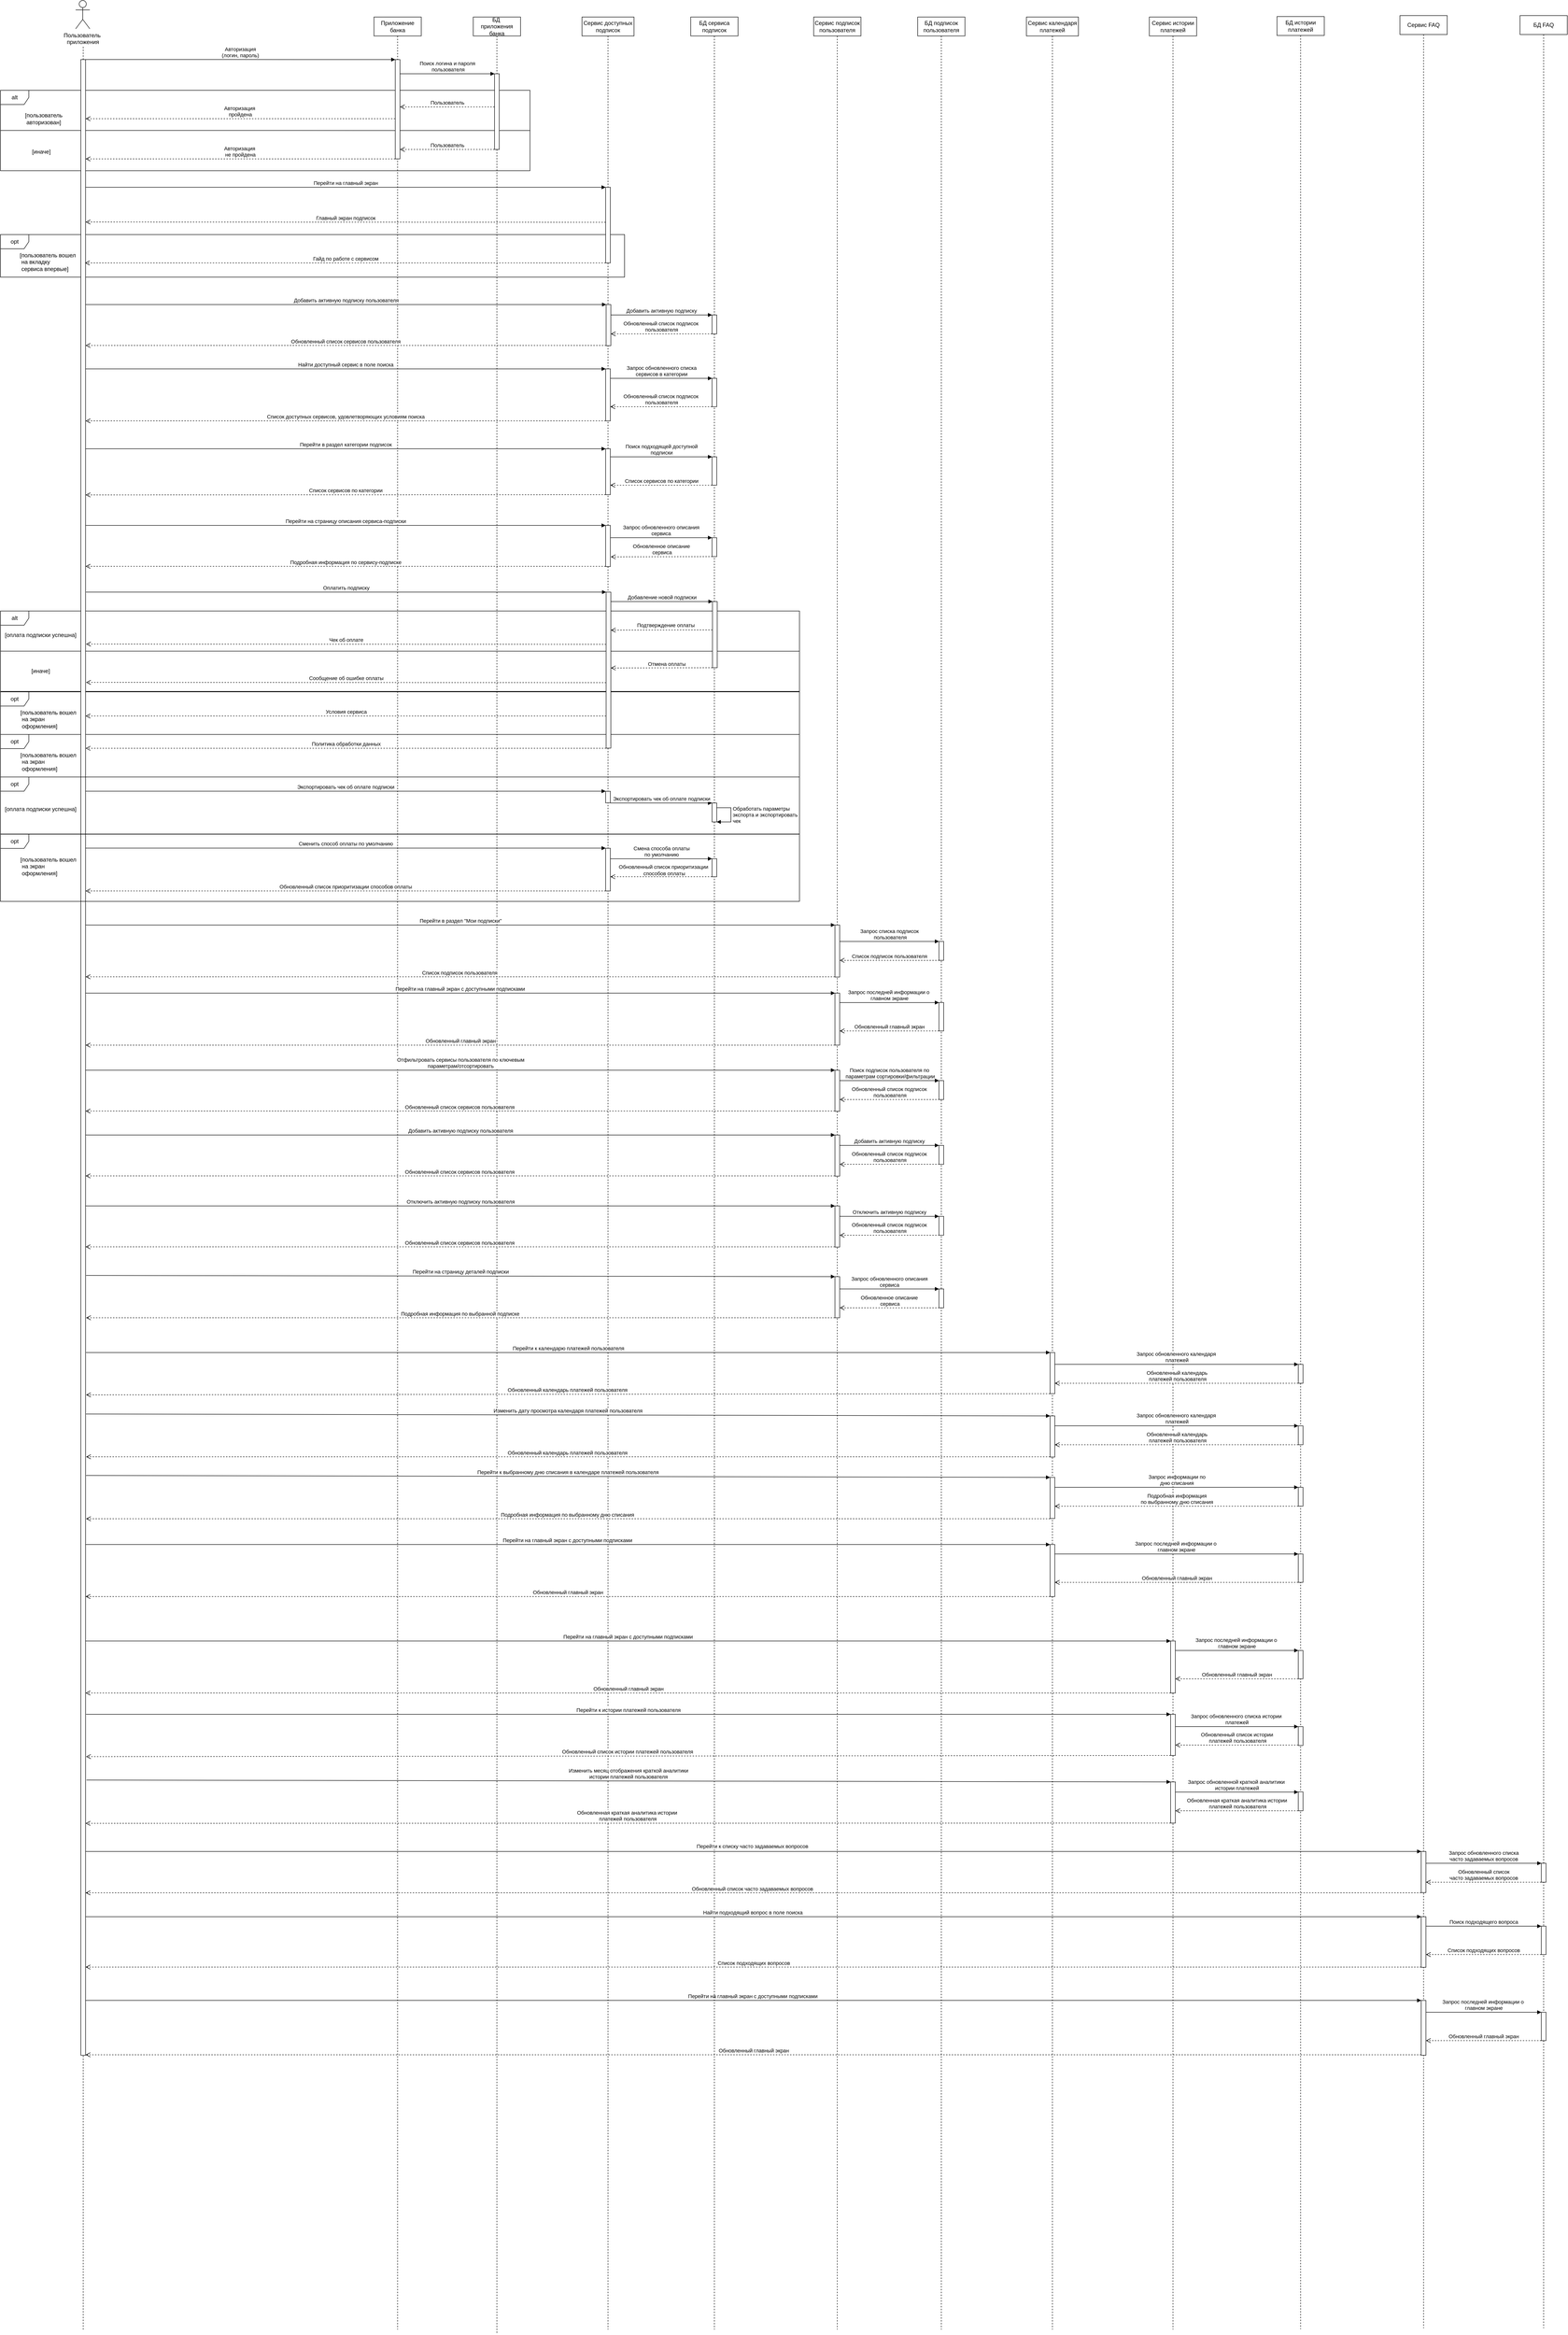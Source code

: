 <mxfile version="24.0.7" type="google">
  <diagram name="Page-1" id="2YBvvXClWsGukQMizWep">
    <mxGraphModel grid="1" page="1" gridSize="10" guides="1" tooltips="1" connect="1" arrows="1" fold="1" pageScale="1" pageWidth="850" pageHeight="1100" math="0" shadow="0">
      <root>
        <mxCell id="0" />
        <mxCell id="1" parent="0" />
        <mxCell id="5WNRCHRbnZIgCaqK5h5G-68" value="БД FAQ" style="shape=umlLifeline;perimeter=lifelinePerimeter;whiteSpace=wrap;html=1;container=0;dropTarget=0;collapsible=0;recursiveResize=0;outlineConnect=0;portConstraint=eastwest;newEdgeStyle={&quot;edgeStyle&quot;:&quot;elbowEdgeStyle&quot;,&quot;elbow&quot;:&quot;vertical&quot;,&quot;curved&quot;:0,&quot;rounded&quot;:0};movable=1;resizable=1;rotatable=1;deletable=1;editable=1;locked=0;connectable=1;" vertex="1" parent="1">
          <mxGeometry x="2894" y="107" width="100" height="4890" as="geometry" />
        </mxCell>
        <mxCell id="PB6z9pNrrS4ba0Ki2-iY-9" value="Сервис FAQ" style="shape=umlLifeline;perimeter=lifelinePerimeter;whiteSpace=wrap;html=1;container=0;dropTarget=0;collapsible=0;recursiveResize=0;outlineConnect=0;portConstraint=eastwest;newEdgeStyle={&quot;edgeStyle&quot;:&quot;elbowEdgeStyle&quot;,&quot;elbow&quot;:&quot;vertical&quot;,&quot;curved&quot;:0,&quot;rounded&quot;:0};movable=1;resizable=1;rotatable=1;deletable=1;editable=1;locked=0;connectable=1;" vertex="1" parent="1">
          <mxGeometry x="2640" y="107" width="100" height="4890" as="geometry" />
        </mxCell>
        <mxCell id="KeWvBjnG3KHDykmNAj6I-4" value="Сервис подписок пользователя" style="shape=umlLifeline;perimeter=lifelinePerimeter;whiteSpace=wrap;html=1;container=0;dropTarget=0;collapsible=0;recursiveResize=0;outlineConnect=0;portConstraint=eastwest;newEdgeStyle={&quot;edgeStyle&quot;:&quot;elbowEdgeStyle&quot;,&quot;elbow&quot;:&quot;vertical&quot;,&quot;curved&quot;:0,&quot;rounded&quot;:0};movable=1;resizable=1;rotatable=1;deletable=1;editable=1;locked=0;connectable=1;" vertex="1" parent="1">
          <mxGeometry x="1400" y="110" width="100" height="4890" as="geometry" />
        </mxCell>
        <mxCell id="KeWvBjnG3KHDykmNAj6I-1" value="" style="html=1;points=[];perimeter=orthogonalPerimeter;outlineConnect=0;targetShapes=umlLifeline;portConstraint=eastwest;newEdgeStyle={&quot;edgeStyle&quot;:&quot;elbowEdgeStyle&quot;,&quot;elbow&quot;:&quot;vertical&quot;,&quot;curved&quot;:0,&quot;rounded&quot;:0};" vertex="1" parent="KeWvBjnG3KHDykmNAj6I-4">
          <mxGeometry x="45" y="1920" width="10" height="110" as="geometry" />
        </mxCell>
        <mxCell id="cLqWGaLSRkpbiKMD2nUf-7" value="" style="html=1;points=[];perimeter=orthogonalPerimeter;outlineConnect=0;targetShapes=umlLifeline;portConstraint=eastwest;newEdgeStyle={&quot;edgeStyle&quot;:&quot;elbowEdgeStyle&quot;,&quot;elbow&quot;:&quot;vertical&quot;,&quot;curved&quot;:0,&quot;rounded&quot;:0};" vertex="1" parent="KeWvBjnG3KHDykmNAj6I-4">
          <mxGeometry x="1539" y="4219" width="10" height="60" as="geometry" />
        </mxCell>
        <mxCell id="cLqWGaLSRkpbiKMD2nUf-8" value="Перейти на главный экран с доступными подписками" style="html=1;verticalAlign=bottom;endArrow=block;curved=0;rounded=0;" edge="1" parent="KeWvBjnG3KHDykmNAj6I-4" target="cLqWGaLSRkpbiKMD2nUf-12">
          <mxGeometry x="-0.001" width="80" relative="1" as="geometry">
            <mxPoint x="-1540" y="4194" as="sourcePoint" />
            <mxPoint x="495" y="4194" as="targetPoint" />
            <mxPoint as="offset" />
          </mxGeometry>
        </mxCell>
        <mxCell id="cLqWGaLSRkpbiKMD2nUf-9" value="Обновленный главный экран" style="html=1;verticalAlign=bottom;endArrow=open;dashed=1;endSize=8;curved=0;rounded=0;" edge="1" parent="KeWvBjnG3KHDykmNAj6I-4">
          <mxGeometry x="-0.0" relative="1" as="geometry">
            <mxPoint x="1285" y="4309" as="sourcePoint" />
            <mxPoint x="-1540" y="4309" as="targetPoint" />
            <mxPoint as="offset" />
          </mxGeometry>
        </mxCell>
        <mxCell id="cLqWGaLSRkpbiKMD2nUf-10" value="Запрос последней информации о&amp;nbsp;&lt;br&gt;главном экране" style="html=1;verticalAlign=bottom;endArrow=block;curved=0;rounded=0;" edge="1" parent="KeWvBjnG3KHDykmNAj6I-4" target="cLqWGaLSRkpbiKMD2nUf-7">
          <mxGeometry x="-0.002" width="80" relative="1" as="geometry">
            <mxPoint x="1295" y="4219" as="sourcePoint" />
            <mxPoint x="1540" y="4219" as="targetPoint" />
            <mxPoint as="offset" />
          </mxGeometry>
        </mxCell>
        <mxCell id="cLqWGaLSRkpbiKMD2nUf-11" value="Обновленный главный экран" style="html=1;verticalAlign=bottom;endArrow=open;dashed=1;endSize=8;curved=0;rounded=0;" edge="1" parent="KeWvBjnG3KHDykmNAj6I-4" source="cLqWGaLSRkpbiKMD2nUf-7">
          <mxGeometry relative="1" as="geometry">
            <mxPoint x="1540" y="4279" as="sourcePoint" />
            <mxPoint x="1295" y="4279" as="targetPoint" />
            <mxPoint as="offset" />
          </mxGeometry>
        </mxCell>
        <mxCell id="cLqWGaLSRkpbiKMD2nUf-12" value="" style="html=1;points=[];perimeter=orthogonalPerimeter;outlineConnect=0;targetShapes=umlLifeline;portConstraint=eastwest;newEdgeStyle={&quot;edgeStyle&quot;:&quot;elbowEdgeStyle&quot;,&quot;elbow&quot;:&quot;vertical&quot;,&quot;curved&quot;:0,&quot;rounded&quot;:0};" vertex="1" parent="KeWvBjnG3KHDykmNAj6I-4">
          <mxGeometry x="1285" y="4194" width="10" height="116" as="geometry" />
        </mxCell>
        <mxCell id="KeWvBjnG3KHDykmNAj6I-8" value="БД подписок пользователя" style="shape=umlLifeline;perimeter=lifelinePerimeter;whiteSpace=wrap;html=1;container=0;dropTarget=0;collapsible=0;recursiveResize=0;outlineConnect=0;portConstraint=eastwest;newEdgeStyle={&quot;edgeStyle&quot;:&quot;elbowEdgeStyle&quot;,&quot;elbow&quot;:&quot;vertical&quot;,&quot;curved&quot;:0,&quot;rounded&quot;:0};movable=1;resizable=1;rotatable=1;deletable=1;editable=1;locked=0;connectable=1;" vertex="1" parent="1">
          <mxGeometry x="1620" y="110" width="100" height="4890" as="geometry" />
        </mxCell>
        <mxCell id="JDW7fGdjqn5SQFJFb9Jk-43" value="" style="html=1;points=[];perimeter=orthogonalPerimeter;outlineConnect=0;targetShapes=umlLifeline;portConstraint=eastwest;newEdgeStyle={&quot;edgeStyle&quot;:&quot;elbowEdgeStyle&quot;,&quot;elbow&quot;:&quot;vertical&quot;,&quot;curved&quot;:0,&quot;rounded&quot;:0};" vertex="1" parent="KeWvBjnG3KHDykmNAj6I-8">
          <mxGeometry x="45" y="1954.7" width="10" height="40" as="geometry" />
        </mxCell>
        <mxCell id="JDW7fGdjqn5SQFJFb9Jk-44" value="Запрос списка подписок&lt;br&gt;&amp;nbsp;пользователя" style="html=1;verticalAlign=bottom;endArrow=block;curved=0;rounded=0;" edge="1" parent="KeWvBjnG3KHDykmNAj6I-8" source="KeWvBjnG3KHDykmNAj6I-1">
          <mxGeometry width="80" relative="1" as="geometry">
            <mxPoint x="-170" y="1954.7" as="sourcePoint" />
            <mxPoint x="45" y="1954.7" as="targetPoint" />
          </mxGeometry>
        </mxCell>
        <mxCell id="JDW7fGdjqn5SQFJFb9Jk-45" value="Список подписок пользователя" style="html=1;verticalAlign=bottom;endArrow=open;dashed=1;endSize=8;curved=0;rounded=0;" edge="1" parent="KeWvBjnG3KHDykmNAj6I-8" target="KeWvBjnG3KHDykmNAj6I-1">
          <mxGeometry x="0.005" relative="1" as="geometry">
            <mxPoint x="46" y="1994.7" as="sourcePoint" />
            <mxPoint x="-169" y="1995.2" as="targetPoint" />
            <mxPoint as="offset" />
          </mxGeometry>
        </mxCell>
        <mxCell id="rFldnTflBnJy9byAghej-87" value="" style="group" connectable="0" vertex="1" parent="1">
          <mxGeometry x="-320" y="1627" width="1690" height="100" as="geometry" />
        </mxCell>
        <mxCell id="rFldnTflBnJy9byAghej-88" value="opt" style="shape=umlFrame;whiteSpace=wrap;html=1;pointerEvents=0;" vertex="1" parent="rFldnTflBnJy9byAghej-87">
          <mxGeometry width="1690.0" height="90" as="geometry" />
        </mxCell>
        <mxCell id="rFldnTflBnJy9byAghej-89" value="&lt;span style=&quot;text-align: center;&quot;&gt;[пользователь вошел&lt;/span&gt;&lt;br style=&quot;text-align: center;&quot;&gt;&lt;span style=&quot;text-align: center;&quot;&gt;&amp;nbsp;на экран&lt;br&gt;&amp;nbsp;оформления&lt;/span&gt;&lt;span style=&quot;text-align: center;&quot;&gt;]&lt;/span&gt;" style="text;whiteSpace=wrap;html=1;" vertex="1" parent="rFldnTflBnJy9byAghej-87">
          <mxGeometry x="40" y="30" width="130" height="70" as="geometry" />
        </mxCell>
        <mxCell id="rFldnTflBnJy9byAghej-83" value="" style="group" connectable="0" vertex="1" parent="1">
          <mxGeometry x="-320" y="1537" width="1690" height="100" as="geometry" />
        </mxCell>
        <mxCell id="rFldnTflBnJy9byAghej-84" value="opt" style="shape=umlFrame;whiteSpace=wrap;html=1;pointerEvents=0;" vertex="1" parent="rFldnTflBnJy9byAghej-83">
          <mxGeometry width="1690.0" height="90" as="geometry" />
        </mxCell>
        <mxCell id="rFldnTflBnJy9byAghej-85" value="&lt;span style=&quot;color: rgb(0, 0, 0); font-family: Helvetica; font-size: 12px; font-style: normal; font-variant-ligatures: normal; font-variant-caps: normal; font-weight: 400; letter-spacing: normal; orphans: 2; text-align: center; text-indent: 0px; text-transform: none; widows: 2; word-spacing: 0px; -webkit-text-stroke-width: 0px; white-space: normal; background-color: rgb(251, 251, 251); text-decoration-thickness: initial; text-decoration-style: initial; text-decoration-color: initial; display: inline !important; float: none;&quot;&gt;[пользователь вошел&lt;/span&gt;&lt;br style=&quot;color: rgb(0, 0, 0); font-family: Helvetica; font-size: 12px; font-style: normal; font-variant-ligatures: normal; font-variant-caps: normal; font-weight: 400; letter-spacing: normal; orphans: 2; text-align: center; text-indent: 0px; text-transform: none; widows: 2; word-spacing: 0px; -webkit-text-stroke-width: 0px; white-space: normal; background-color: rgb(251, 251, 251); text-decoration-thickness: initial; text-decoration-style: initial; text-decoration-color: initial;&quot;&gt;&lt;span style=&quot;color: rgb(0, 0, 0); font-family: Helvetica; font-size: 12px; font-style: normal; font-variant-ligatures: normal; font-variant-caps: normal; font-weight: 400; letter-spacing: normal; orphans: 2; text-align: center; text-indent: 0px; text-transform: none; widows: 2; word-spacing: 0px; -webkit-text-stroke-width: 0px; white-space: normal; background-color: rgb(251, 251, 251); text-decoration-thickness: initial; text-decoration-style: initial; text-decoration-color: initial; display: inline !important; float: none;&quot;&gt;&amp;nbsp;на экран&lt;br&gt;&amp;nbsp;оформления&lt;/span&gt;&lt;span style=&quot;color: rgb(0, 0, 0); font-family: Helvetica; font-size: 12px; font-style: normal; font-variant-ligatures: normal; font-variant-caps: normal; font-weight: 400; letter-spacing: normal; orphans: 2; text-align: center; text-indent: 0px; text-transform: none; widows: 2; word-spacing: 0px; -webkit-text-stroke-width: 0px; white-space: normal; background-color: rgb(251, 251, 251); text-decoration-thickness: initial; text-decoration-style: initial; text-decoration-color: initial; display: inline !important; float: none;&quot;&gt;]&lt;/span&gt;" style="text;whiteSpace=wrap;html=1;" vertex="1" parent="rFldnTflBnJy9byAghej-83">
          <mxGeometry x="40" y="30" width="130" height="70" as="geometry" />
        </mxCell>
        <mxCell id="rFldnTflBnJy9byAghej-29" value="" style="group" connectable="0" vertex="1" parent="1">
          <mxGeometry x="-320" y="570" width="1320" height="100" as="geometry" />
        </mxCell>
        <mxCell id="rFldnTflBnJy9byAghej-30" value="opt" style="shape=umlFrame;whiteSpace=wrap;html=1;pointerEvents=0;" vertex="1" parent="rFldnTflBnJy9byAghej-29">
          <mxGeometry width="1320" height="90" as="geometry" />
        </mxCell>
        <mxCell id="rFldnTflBnJy9byAghej-50" value="&lt;span style=&quot;color: rgb(0, 0, 0); font-family: Helvetica; font-size: 12px; font-style: normal; font-variant-ligatures: normal; font-variant-caps: normal; font-weight: 400; letter-spacing: normal; orphans: 2; text-align: center; text-indent: 0px; text-transform: none; widows: 2; word-spacing: 0px; -webkit-text-stroke-width: 0px; white-space: normal; background-color: rgb(251, 251, 251); text-decoration-thickness: initial; text-decoration-style: initial; text-decoration-color: initial; display: inline !important; float: none;&quot;&gt;[пользователь вошел&lt;/span&gt;&lt;br style=&quot;color: rgb(0, 0, 0); font-family: Helvetica; font-size: 12px; font-style: normal; font-variant-ligatures: normal; font-variant-caps: normal; font-weight: 400; letter-spacing: normal; orphans: 2; text-align: center; text-indent: 0px; text-transform: none; widows: 2; word-spacing: 0px; -webkit-text-stroke-width: 0px; white-space: normal; background-color: rgb(251, 251, 251); text-decoration-thickness: initial; text-decoration-style: initial; text-decoration-color: initial;&quot;&gt;&lt;span style=&quot;color: rgb(0, 0, 0); font-family: Helvetica; font-size: 12px; font-style: normal; font-variant-ligatures: normal; font-variant-caps: normal; font-weight: 400; letter-spacing: normal; orphans: 2; text-align: center; text-indent: 0px; text-transform: none; widows: 2; word-spacing: 0px; -webkit-text-stroke-width: 0px; white-space: normal; background-color: rgb(251, 251, 251); text-decoration-thickness: initial; text-decoration-style: initial; text-decoration-color: initial; display: inline !important; float: none;&quot;&gt;&amp;nbsp;на вкладку&lt;/span&gt;&lt;br style=&quot;color: rgb(0, 0, 0); font-family: Helvetica; font-size: 12px; font-style: normal; font-variant-ligatures: normal; font-variant-caps: normal; font-weight: 400; letter-spacing: normal; orphans: 2; text-align: center; text-indent: 0px; text-transform: none; widows: 2; word-spacing: 0px; -webkit-text-stroke-width: 0px; white-space: normal; background-color: rgb(251, 251, 251); text-decoration-thickness: initial; text-decoration-style: initial; text-decoration-color: initial;&quot;&gt;&lt;span style=&quot;color: rgb(0, 0, 0); font-family: Helvetica; font-size: 12px; font-style: normal; font-variant-ligatures: normal; font-variant-caps: normal; font-weight: 400; letter-spacing: normal; orphans: 2; text-align: center; text-indent: 0px; text-transform: none; widows: 2; word-spacing: 0px; -webkit-text-stroke-width: 0px; white-space: normal; background-color: rgb(251, 251, 251); text-decoration-thickness: initial; text-decoration-style: initial; text-decoration-color: initial; display: inline !important; float: none;&quot;&gt;&amp;nbsp;сервиса впервые]&lt;/span&gt;" style="text;whiteSpace=wrap;html=1;" vertex="1" parent="rFldnTflBnJy9byAghej-29">
          <mxGeometry x="38.707" y="30" width="148.872" height="70" as="geometry" />
        </mxCell>
        <mxCell id="rFldnTflBnJy9byAghej-51" value="Гайд по работе с сервисом" style="html=1;verticalAlign=bottom;endArrow=open;dashed=1;endSize=8;curved=0;rounded=0;" edge="1" parent="rFldnTflBnJy9byAghej-29">
          <mxGeometry relative="1" as="geometry">
            <mxPoint x="1280" y="60.0" as="sourcePoint" />
            <mxPoint x="178.647" y="60.0" as="targetPoint" />
            <mxPoint as="offset" />
          </mxGeometry>
        </mxCell>
        <mxCell id="rFldnTflBnJy9byAghej-72" value="" style="group" connectable="0" vertex="1" parent="1">
          <mxGeometry x="-320" y="1366" width="1690" height="170" as="geometry" />
        </mxCell>
        <mxCell id="rFldnTflBnJy9byAghej-73" value="alt" style="shape=umlFrame;whiteSpace=wrap;html=1;pointerEvents=0;" vertex="1" parent="rFldnTflBnJy9byAghej-72">
          <mxGeometry width="1690.0" height="170" as="geometry" />
        </mxCell>
        <mxCell id="rFldnTflBnJy9byAghej-74" value="" style="endArrow=none;html=1;rounded=0;exitX=0;exitY=0.499;exitDx=0;exitDy=0;exitPerimeter=0;" edge="1" parent="rFldnTflBnJy9byAghej-72" source="rFldnTflBnJy9byAghej-73">
          <mxGeometry width="50" height="50" relative="1" as="geometry">
            <mxPoint x="728.0" y="95" as="sourcePoint" />
            <mxPoint x="1690.0" y="85" as="targetPoint" />
          </mxGeometry>
        </mxCell>
        <mxCell id="rFldnTflBnJy9byAghej-75" value="[иначе]" style="text;html=1;align=center;verticalAlign=middle;whiteSpace=wrap;rounded=0;" vertex="1" parent="rFldnTflBnJy9byAghej-72">
          <mxGeometry y="112" width="170" height="30" as="geometry" />
        </mxCell>
        <mxCell id="rFldnTflBnJy9byAghej-76" value="[оплата подписки успешна]" style="text;html=1;align=center;verticalAlign=middle;whiteSpace=wrap;rounded=0;" vertex="1" parent="rFldnTflBnJy9byAghej-72">
          <mxGeometry y="36" width="170" height="30" as="geometry" />
        </mxCell>
        <mxCell id="5WNRCHRbnZIgCaqK5h5G-43" value="" style="endArrow=none;dashed=1;html=1;rounded=0;jumpStyle=none;movable=0;resizable=0;rotatable=0;deletable=0;editable=0;locked=1;connectable=0;" edge="1" parent="1">
          <mxGeometry width="50" height="50" relative="1" as="geometry">
            <mxPoint x="-145" y="5000" as="sourcePoint" />
            <mxPoint x="-145" y="170" as="targetPoint" />
          </mxGeometry>
        </mxCell>
        <mxCell id="PB6z9pNrrS4ba0Ki2-iY-1" value="Пользователь&amp;nbsp;&lt;br&gt;приложения" style="shape=umlActor;verticalLabelPosition=bottom;verticalAlign=top;html=1;" vertex="1" parent="1">
          <mxGeometry x="-161" y="75" width="30" height="60" as="geometry" />
        </mxCell>
        <mxCell id="PB6z9pNrrS4ba0Ki2-iY-11" value="Приложение банка" style="shape=umlLifeline;perimeter=lifelinePerimeter;whiteSpace=wrap;html=1;container=0;dropTarget=0;collapsible=0;recursiveResize=0;outlineConnect=0;portConstraint=eastwest;newEdgeStyle={&quot;edgeStyle&quot;:&quot;elbowEdgeStyle&quot;,&quot;elbow&quot;:&quot;vertical&quot;,&quot;curved&quot;:0,&quot;rounded&quot;:0};movable=1;resizable=1;rotatable=1;deletable=1;editable=1;locked=0;connectable=1;" vertex="1" parent="1">
          <mxGeometry x="470" y="110" width="100" height="4890" as="geometry" />
        </mxCell>
        <mxCell id="PB6z9pNrrS4ba0Ki2-iY-13" value="Сервис доступных подписок" style="shape=umlLifeline;perimeter=lifelinePerimeter;whiteSpace=wrap;html=1;container=0;dropTarget=0;collapsible=0;recursiveResize=0;outlineConnect=0;portConstraint=eastwest;newEdgeStyle={&quot;edgeStyle&quot;:&quot;elbowEdgeStyle&quot;,&quot;elbow&quot;:&quot;vertical&quot;,&quot;curved&quot;:0,&quot;rounded&quot;:0};movable=1;resizable=1;rotatable=1;deletable=1;editable=1;locked=0;connectable=1;" vertex="1" parent="1">
          <mxGeometry x="910" y="110" width="110" height="4890" as="geometry" />
        </mxCell>
        <mxCell id="5WNRCHRbnZIgCaqK5h5G-11" value="" style="endArrow=none;dashed=1;html=1;rounded=0;jumpStyle=none;" edge="1" parent="1" source="5WNRCHRbnZIgCaqK5h5G-8">
          <mxGeometry width="50" height="50" relative="1" as="geometry">
            <mxPoint x="-145" y="1160" as="sourcePoint" />
            <mxPoint x="-145" y="840" as="targetPoint" />
          </mxGeometry>
        </mxCell>
        <mxCell id="5WNRCHRbnZIgCaqK5h5G-17" value="" style="group" connectable="0" vertex="1" parent="1">
          <mxGeometry x="-320" y="265" width="1120" height="170" as="geometry" />
        </mxCell>
        <mxCell id="5WNRCHRbnZIgCaqK5h5G-15" value="alt" style="shape=umlFrame;whiteSpace=wrap;html=1;pointerEvents=0;" vertex="1" parent="5WNRCHRbnZIgCaqK5h5G-17">
          <mxGeometry width="1120" height="170" as="geometry" />
        </mxCell>
        <mxCell id="5WNRCHRbnZIgCaqK5h5G-16" value="" style="endArrow=none;html=1;rounded=0;exitX=0;exitY=0.499;exitDx=0;exitDy=0;exitPerimeter=0;" edge="1" parent="5WNRCHRbnZIgCaqK5h5G-17" source="5WNRCHRbnZIgCaqK5h5G-15">
          <mxGeometry width="50" height="50" relative="1" as="geometry">
            <mxPoint x="482.462" y="95" as="sourcePoint" />
            <mxPoint x="1120" y="85" as="targetPoint" />
          </mxGeometry>
        </mxCell>
        <mxCell id="5WNRCHRbnZIgCaqK5h5G-20" value="[иначе]" style="text;html=1;align=center;verticalAlign=middle;whiteSpace=wrap;rounded=0;" vertex="1" parent="5WNRCHRbnZIgCaqK5h5G-17">
          <mxGeometry x="35.385" y="115" width="103.385" height="30" as="geometry" />
        </mxCell>
        <mxCell id="5WNRCHRbnZIgCaqK5h5G-19" value="[пользователь авторизован]" style="text;html=1;align=center;verticalAlign=middle;whiteSpace=wrap;rounded=0;" vertex="1" parent="5WNRCHRbnZIgCaqK5h5G-17">
          <mxGeometry x="40.385" y="45" width="103.385" height="30" as="geometry" />
        </mxCell>
        <mxCell id="5WNRCHRbnZIgCaqK5h5G-24" value="Авторизация&amp;nbsp;&lt;br&gt;не пройдена" style="html=1;verticalAlign=bottom;endArrow=open;dashed=1;endSize=8;curved=0;rounded=0;" edge="1" parent="5WNRCHRbnZIgCaqK5h5G-17" source="5WNRCHRbnZIgCaqK5h5G-6">
          <mxGeometry x="0.001" relative="1" as="geometry">
            <mxPoint x="654.769" y="145" as="sourcePoint" />
            <mxPoint x="180" y="145" as="targetPoint" />
            <mxPoint as="offset" />
          </mxGeometry>
        </mxCell>
        <mxCell id="5WNRCHRbnZIgCaqK5h5G-25" value="Авторизация&amp;nbsp;&lt;br&gt;пройдена" style="html=1;verticalAlign=bottom;endArrow=open;dashed=1;endSize=8;curved=0;rounded=0;" edge="1" parent="5WNRCHRbnZIgCaqK5h5G-17" source="5WNRCHRbnZIgCaqK5h5G-6">
          <mxGeometry x="0.001" relative="1" as="geometry">
            <mxPoint x="654.769" y="60" as="sourcePoint" />
            <mxPoint x="180" y="60" as="targetPoint" />
            <mxPoint as="offset" />
          </mxGeometry>
        </mxCell>
        <mxCell id="HmurkkKORCNAhQxO-uoe-1" value="Пользователь" style="html=1;verticalAlign=bottom;endArrow=open;dashed=1;endSize=8;curved=0;rounded=0;" edge="1" parent="5WNRCHRbnZIgCaqK5h5G-17">
          <mxGeometry relative="1" as="geometry">
            <mxPoint x="1045" y="35.0" as="sourcePoint" />
            <mxPoint x="845" y="35.0" as="targetPoint" />
          </mxGeometry>
        </mxCell>
        <mxCell id="5WNRCHRbnZIgCaqK5h5G-8" value="" style="html=1;points=[];perimeter=orthogonalPerimeter;outlineConnect=0;targetShapes=umlLifeline;portConstraint=eastwest;newEdgeStyle={&quot;edgeStyle&quot;:&quot;elbowEdgeStyle&quot;,&quot;elbow&quot;:&quot;vertical&quot;,&quot;curved&quot;:0,&quot;rounded&quot;:0};" vertex="1" parent="1">
          <mxGeometry x="-150" y="200" width="10" height="4220" as="geometry" />
        </mxCell>
        <mxCell id="5WNRCHRbnZIgCaqK5h5G-22" value="Пользователь" style="html=1;verticalAlign=bottom;endArrow=open;dashed=1;endSize=8;curved=0;rounded=0;" edge="1" parent="1" target="5WNRCHRbnZIgCaqK5h5G-6">
          <mxGeometry relative="1" as="geometry">
            <mxPoint x="725" y="390" as="sourcePoint" />
            <mxPoint x="535" y="390" as="targetPoint" />
          </mxGeometry>
        </mxCell>
        <mxCell id="5WNRCHRbnZIgCaqK5h5G-52" value="БД&amp;nbsp;&lt;br&gt;приложения банка" style="shape=umlLifeline;perimeter=lifelinePerimeter;whiteSpace=wrap;html=1;container=0;dropTarget=0;collapsible=0;recursiveResize=0;outlineConnect=0;portConstraint=eastwest;newEdgeStyle={&quot;edgeStyle&quot;:&quot;elbowEdgeStyle&quot;,&quot;elbow&quot;:&quot;vertical&quot;,&quot;curved&quot;:0,&quot;rounded&quot;:0};movable=1;resizable=1;rotatable=1;deletable=1;editable=1;locked=0;connectable=1;" vertex="1" parent="1">
          <mxGeometry x="680" y="110" width="100" height="4900" as="geometry" />
        </mxCell>
        <mxCell id="5WNRCHRbnZIgCaqK5h5G-64" value="БД сервиса подписок" style="shape=umlLifeline;perimeter=lifelinePerimeter;whiteSpace=wrap;html=1;container=0;dropTarget=0;collapsible=0;recursiveResize=0;outlineConnect=0;portConstraint=eastwest;newEdgeStyle={&quot;edgeStyle&quot;:&quot;elbowEdgeStyle&quot;,&quot;elbow&quot;:&quot;vertical&quot;,&quot;curved&quot;:0,&quot;rounded&quot;:0};movable=1;resizable=1;rotatable=1;deletable=1;editable=1;locked=0;connectable=1;" vertex="1" parent="1">
          <mxGeometry x="1140" y="110" width="100" height="4890" as="geometry" />
        </mxCell>
        <mxCell id="JDW7fGdjqn5SQFJFb9Jk-33" value="Поиск подходящей доступной&lt;br&gt;подписки" style="html=1;verticalAlign=bottom;endArrow=block;curved=0;rounded=0;" edge="1" parent="5WNRCHRbnZIgCaqK5h5G-64">
          <mxGeometry x="-0.002" width="80" relative="1" as="geometry">
            <mxPoint x="-170" y="930" as="sourcePoint" />
            <mxPoint x="45" y="930" as="targetPoint" />
            <mxPoint as="offset" />
          </mxGeometry>
        </mxCell>
        <mxCell id="JDW7fGdjqn5SQFJFb9Jk-34" value="Список сервисов по категории" style="html=1;verticalAlign=bottom;endArrow=open;dashed=1;endSize=8;curved=0;rounded=0;" edge="1" parent="5WNRCHRbnZIgCaqK5h5G-64">
          <mxGeometry x="-0.004" relative="1" as="geometry">
            <mxPoint x="45" y="990" as="sourcePoint" />
            <mxPoint x="-170" y="990" as="targetPoint" />
            <mxPoint as="offset" />
          </mxGeometry>
        </mxCell>
        <mxCell id="JDW7fGdjqn5SQFJFb9Jk-35" value="" style="html=1;points=[];perimeter=orthogonalPerimeter;outlineConnect=0;targetShapes=umlLifeline;portConstraint=eastwest;newEdgeStyle={&quot;edgeStyle&quot;:&quot;elbowEdgeStyle&quot;,&quot;elbow&quot;:&quot;vertical&quot;,&quot;curved&quot;:0,&quot;rounded&quot;:0};" vertex="1" parent="5WNRCHRbnZIgCaqK5h5G-64">
          <mxGeometry x="45" y="930" width="10" height="60" as="geometry" />
        </mxCell>
        <mxCell id="NpspN3ju-j2PqQsizrWQ-13" value="БД истории платежей" style="shape=umlLifeline;perimeter=lifelinePerimeter;whiteSpace=wrap;html=1;container=0;dropTarget=0;collapsible=0;recursiveResize=0;outlineConnect=0;portConstraint=eastwest;newEdgeStyle={&quot;edgeStyle&quot;:&quot;elbowEdgeStyle&quot;,&quot;elbow&quot;:&quot;vertical&quot;,&quot;curved&quot;:0,&quot;rounded&quot;:0};movable=1;resizable=1;rotatable=1;deletable=1;editable=1;locked=0;connectable=1;" vertex="1" parent="1">
          <mxGeometry x="2380" y="109" width="100" height="4890" as="geometry" />
        </mxCell>
        <mxCell id="KeWvBjnG3KHDykmNAj6I-55" value="" style="html=1;points=[];perimeter=orthogonalPerimeter;outlineConnect=0;targetShapes=umlLifeline;portConstraint=eastwest;newEdgeStyle={&quot;edgeStyle&quot;:&quot;elbowEdgeStyle&quot;,&quot;elbow&quot;:&quot;vertical&quot;,&quot;curved&quot;:0,&quot;rounded&quot;:0};movable=1;resizable=1;rotatable=1;deletable=1;editable=1;locked=0;connectable=1;" vertex="1" parent="NpspN3ju-j2PqQsizrWQ-13">
          <mxGeometry x="45" y="2850" width="10" height="40" as="geometry" />
        </mxCell>
        <mxCell id="KeWvBjnG3KHDykmNAj6I-61" value="" style="html=1;points=[];perimeter=orthogonalPerimeter;outlineConnect=0;targetShapes=umlLifeline;portConstraint=eastwest;newEdgeStyle={&quot;edgeStyle&quot;:&quot;elbowEdgeStyle&quot;,&quot;elbow&quot;:&quot;vertical&quot;,&quot;curved&quot;:0,&quot;rounded&quot;:0};movable=1;resizable=1;rotatable=1;deletable=1;editable=1;locked=0;connectable=1;" vertex="1" parent="NpspN3ju-j2PqQsizrWQ-13">
          <mxGeometry x="45" y="2980" width="10" height="40" as="geometry" />
        </mxCell>
        <mxCell id="KeWvBjnG3KHDykmNAj6I-67" value="" style="html=1;points=[];perimeter=orthogonalPerimeter;outlineConnect=0;targetShapes=umlLifeline;portConstraint=eastwest;newEdgeStyle={&quot;edgeStyle&quot;:&quot;elbowEdgeStyle&quot;,&quot;elbow&quot;:&quot;vertical&quot;,&quot;curved&quot;:0,&quot;rounded&quot;:0};movable=1;resizable=1;rotatable=1;deletable=1;editable=1;locked=0;connectable=1;" vertex="1" parent="NpspN3ju-j2PqQsizrWQ-13">
          <mxGeometry x="45" y="3110" width="10" height="40" as="geometry" />
        </mxCell>
        <mxCell id="cLqWGaLSRkpbiKMD2nUf-13" value="" style="html=1;points=[];perimeter=orthogonalPerimeter;outlineConnect=0;targetShapes=umlLifeline;portConstraint=eastwest;newEdgeStyle={&quot;edgeStyle&quot;:&quot;elbowEdgeStyle&quot;,&quot;elbow&quot;:&quot;vertical&quot;,&quot;curved&quot;:0,&quot;rounded&quot;:0};" vertex="1" parent="NpspN3ju-j2PqQsizrWQ-13">
          <mxGeometry x="45" y="3251" width="10" height="60" as="geometry" />
        </mxCell>
        <mxCell id="cLqWGaLSRkpbiKMD2nUf-5" value="" style="html=1;points=[];perimeter=orthogonalPerimeter;outlineConnect=0;targetShapes=umlLifeline;portConstraint=eastwest;newEdgeStyle={&quot;edgeStyle&quot;:&quot;elbowEdgeStyle&quot;,&quot;elbow&quot;:&quot;vertical&quot;,&quot;curved&quot;:0,&quot;rounded&quot;:0};" vertex="1" parent="NpspN3ju-j2PqQsizrWQ-13">
          <mxGeometry x="45" y="3455" width="10" height="60" as="geometry" />
        </mxCell>
        <mxCell id="NpspN3ju-j2PqQsizrWQ-15" value="Сервис календаря платежей" style="shape=umlLifeline;perimeter=lifelinePerimeter;whiteSpace=wrap;html=1;container=0;dropTarget=0;collapsible=0;recursiveResize=0;outlineConnect=0;portConstraint=eastwest;newEdgeStyle={&quot;edgeStyle&quot;:&quot;elbowEdgeStyle&quot;,&quot;elbow&quot;:&quot;vertical&quot;,&quot;curved&quot;:0,&quot;rounded&quot;:0};movable=1;resizable=1;rotatable=1;deletable=1;editable=1;locked=0;connectable=1;" vertex="1" parent="1">
          <mxGeometry x="1850" y="110" width="110" height="4890" as="geometry" />
        </mxCell>
        <mxCell id="5WNRCHRbnZIgCaqK5h5G-7" value="Авторизация&lt;br&gt;(логин, пароль)" style="html=1;verticalAlign=bottom;startArrow=none;endArrow=block;startSize=8;edgeStyle=elbowEdgeStyle;elbow=vertical;curved=0;rounded=0;startFill=0;" edge="1" parent="1">
          <mxGeometry relative="1" as="geometry">
            <mxPoint x="-140" y="199.833" as="sourcePoint" />
            <mxPoint x="515" y="199.833" as="targetPoint" />
          </mxGeometry>
        </mxCell>
        <mxCell id="5WNRCHRbnZIgCaqK5h5G-13" value="" style="html=1;points=[];perimeter=orthogonalPerimeter;outlineConnect=0;targetShapes=umlLifeline;portConstraint=eastwest;newEdgeStyle={&quot;edgeStyle&quot;:&quot;elbowEdgeStyle&quot;,&quot;elbow&quot;:&quot;vertical&quot;,&quot;curved&quot;:0,&quot;rounded&quot;:0};" vertex="1" parent="1">
          <mxGeometry x="725" y="230" width="10" height="160" as="geometry" />
        </mxCell>
        <mxCell id="5WNRCHRbnZIgCaqK5h5G-14" value="Поиск логина и пароля&lt;br&gt;&amp;nbsp;пользователя" style="html=1;verticalAlign=bottom;startArrow=none;endArrow=block;startSize=8;edgeStyle=elbowEdgeStyle;elbow=vertical;curved=0;rounded=0;startFill=0;" edge="1" parent="1">
          <mxGeometry x="-0.004" relative="1" as="geometry">
            <mxPoint x="525" y="230" as="sourcePoint" />
            <mxPoint x="725" y="229.866" as="targetPoint" />
            <mxPoint as="offset" />
          </mxGeometry>
        </mxCell>
        <mxCell id="5WNRCHRbnZIgCaqK5h5G-6" value="" style="html=1;points=[];perimeter=orthogonalPerimeter;outlineConnect=0;targetShapes=umlLifeline;portConstraint=eastwest;newEdgeStyle={&quot;edgeStyle&quot;:&quot;elbowEdgeStyle&quot;,&quot;elbow&quot;:&quot;vertical&quot;,&quot;curved&quot;:0,&quot;rounded&quot;:0};" vertex="1" parent="1">
          <mxGeometry x="515" y="200" width="10" height="210" as="geometry" />
        </mxCell>
        <mxCell id="rFldnTflBnJy9byAghej-23" value="" style="html=1;points=[];perimeter=orthogonalPerimeter;outlineConnect=0;targetShapes=umlLifeline;portConstraint=eastwest;newEdgeStyle={&quot;edgeStyle&quot;:&quot;elbowEdgeStyle&quot;,&quot;elbow&quot;:&quot;vertical&quot;,&quot;curved&quot;:0,&quot;rounded&quot;:0};" vertex="1" parent="1">
          <mxGeometry x="960" y="470" width="10" height="160" as="geometry" />
        </mxCell>
        <mxCell id="rFldnTflBnJy9byAghej-25" value="Перейти на главный экран" style="html=1;verticalAlign=bottom;endArrow=block;curved=0;rounded=0;" edge="1" parent="1" target="rFldnTflBnJy9byAghej-23">
          <mxGeometry x="-0.001" width="80" relative="1" as="geometry">
            <mxPoint x="-140" y="470" as="sourcePoint" />
            <mxPoint x="965" y="470" as="targetPoint" />
            <mxPoint as="offset" />
          </mxGeometry>
        </mxCell>
        <mxCell id="rFldnTflBnJy9byAghej-27" value="Главный экран подписок" style="html=1;verticalAlign=bottom;endArrow=open;dashed=1;endSize=8;curved=0;rounded=0;" edge="1" parent="1">
          <mxGeometry relative="1" as="geometry">
            <mxPoint x="960" y="544" as="sourcePoint" />
            <mxPoint x="-140" y="543.5" as="targetPoint" />
            <mxPoint as="offset" />
          </mxGeometry>
        </mxCell>
        <mxCell id="rFldnTflBnJy9byAghej-53" value="Перейти на главный экран с доступными подписками" style="html=1;verticalAlign=bottom;endArrow=block;curved=0;rounded=0;" edge="1" parent="1" target="rFldnTflBnJy9byAghej-52">
          <mxGeometry x="-0.001" width="80" relative="1" as="geometry">
            <mxPoint x="-140" y="2174" as="sourcePoint" />
            <mxPoint x="1440" y="2174" as="targetPoint" />
            <mxPoint as="offset" />
          </mxGeometry>
        </mxCell>
        <mxCell id="rFldnTflBnJy9byAghej-54" value="Обновленный главный экран" style="html=1;verticalAlign=bottom;endArrow=open;dashed=1;endSize=8;curved=0;rounded=0;" edge="1" parent="1" source="rFldnTflBnJy9byAghej-52">
          <mxGeometry x="-0.0" relative="1" as="geometry">
            <mxPoint x="1440" y="2284.5" as="sourcePoint" />
            <mxPoint x="-140" y="2284" as="targetPoint" />
            <mxPoint as="offset" />
          </mxGeometry>
        </mxCell>
        <mxCell id="rFldnTflBnJy9byAghej-56" value="Запрос последней информации о&amp;nbsp;&lt;br&gt;главном экране" style="html=1;verticalAlign=bottom;endArrow=block;curved=0;rounded=0;" edge="1" parent="1" source="rFldnTflBnJy9byAghej-52">
          <mxGeometry x="-0.002" width="80" relative="1" as="geometry">
            <mxPoint x="1460" y="2194" as="sourcePoint" />
            <mxPoint x="1665" y="2194" as="targetPoint" />
            <mxPoint as="offset" />
          </mxGeometry>
        </mxCell>
        <mxCell id="rFldnTflBnJy9byAghej-57" value="Обновленный главный экран" style="html=1;verticalAlign=bottom;endArrow=open;dashed=1;endSize=8;curved=0;rounded=0;" edge="1" parent="1" target="rFldnTflBnJy9byAghej-52">
          <mxGeometry x="-0.002" relative="1" as="geometry">
            <mxPoint x="1665" y="2254" as="sourcePoint" />
            <mxPoint x="1460" y="2254" as="targetPoint" />
            <mxPoint as="offset" />
          </mxGeometry>
        </mxCell>
        <mxCell id="rFldnTflBnJy9byAghej-58" value="" style="html=1;points=[];perimeter=orthogonalPerimeter;outlineConnect=0;targetShapes=umlLifeline;portConstraint=eastwest;newEdgeStyle={&quot;edgeStyle&quot;:&quot;elbowEdgeStyle&quot;,&quot;elbow&quot;:&quot;vertical&quot;,&quot;curved&quot;:0,&quot;rounded&quot;:0};" vertex="1" parent="1">
          <mxGeometry x="960" y="1023" width="10" height="97" as="geometry" />
        </mxCell>
        <mxCell id="rFldnTflBnJy9byAghej-59" value="Перейти в раздел категории подписок" style="html=1;verticalAlign=bottom;endArrow=block;curved=0;rounded=0;" edge="1" parent="1">
          <mxGeometry x="-0.0" width="80" relative="1" as="geometry">
            <mxPoint x="-140" y="1023" as="sourcePoint" />
            <mxPoint x="960" y="1023" as="targetPoint" />
            <mxPoint as="offset" />
          </mxGeometry>
        </mxCell>
        <mxCell id="rFldnTflBnJy9byAghej-60" value="Список сервисов по категории" style="html=1;verticalAlign=bottom;endArrow=open;dashed=1;endSize=8;curved=0;rounded=0;" edge="1" parent="1" source="rFldnTflBnJy9byAghej-58">
          <mxGeometry x="0.001" relative="1" as="geometry">
            <mxPoint x="960" y="1120.5" as="sourcePoint" />
            <mxPoint x="-140" y="1120.5" as="targetPoint" />
            <mxPoint as="offset" />
          </mxGeometry>
        </mxCell>
        <mxCell id="rFldnTflBnJy9byAghej-64" value="" style="html=1;points=[];perimeter=orthogonalPerimeter;outlineConnect=0;targetShapes=umlLifeline;portConstraint=eastwest;newEdgeStyle={&quot;edgeStyle&quot;:&quot;elbowEdgeStyle&quot;,&quot;elbow&quot;:&quot;vertical&quot;,&quot;curved&quot;:0,&quot;rounded&quot;:0};" vertex="1" parent="1">
          <mxGeometry x="961" y="1326" width="10" height="330" as="geometry" />
        </mxCell>
        <mxCell id="rFldnTflBnJy9byAghej-65" value="" style="html=1;points=[];perimeter=orthogonalPerimeter;outlineConnect=0;targetShapes=umlLifeline;portConstraint=eastwest;newEdgeStyle={&quot;edgeStyle&quot;:&quot;elbowEdgeStyle&quot;,&quot;elbow&quot;:&quot;vertical&quot;,&quot;curved&quot;:0,&quot;rounded&quot;:0};" vertex="1" parent="1">
          <mxGeometry x="1186" y="1346" width="10" height="140" as="geometry" />
        </mxCell>
        <mxCell id="rFldnTflBnJy9byAghej-66" value="Оплатить подписку" style="html=1;verticalAlign=bottom;endArrow=block;curved=0;rounded=0;" edge="1" parent="1">
          <mxGeometry x="-0.001" width="80" relative="1" as="geometry">
            <mxPoint x="-139" y="1326" as="sourcePoint" />
            <mxPoint x="961" y="1326" as="targetPoint" />
            <mxPoint as="offset" />
          </mxGeometry>
        </mxCell>
        <mxCell id="rFldnTflBnJy9byAghej-67" value="Чек об оплате" style="html=1;verticalAlign=bottom;endArrow=open;dashed=1;endSize=8;curved=0;rounded=0;" edge="1" parent="1">
          <mxGeometry relative="1" as="geometry">
            <mxPoint x="961" y="1436.5" as="sourcePoint" />
            <mxPoint x="-139" y="1436.0" as="targetPoint" />
            <mxPoint as="offset" />
          </mxGeometry>
        </mxCell>
        <mxCell id="rFldnTflBnJy9byAghej-68" value="Добавление новой подписки" style="html=1;verticalAlign=bottom;endArrow=block;curved=0;rounded=0;" edge="1" parent="1">
          <mxGeometry x="-0.001" width="80" relative="1" as="geometry">
            <mxPoint x="971" y="1346" as="sourcePoint" />
            <mxPoint x="1186" y="1346" as="targetPoint" />
            <mxPoint as="offset" />
          </mxGeometry>
        </mxCell>
        <mxCell id="rFldnTflBnJy9byAghej-69" value="" style="html=1;verticalAlign=bottom;endArrow=open;dashed=1;endSize=8;curved=0;rounded=0;" edge="1" parent="1">
          <mxGeometry relative="1" as="geometry">
            <mxPoint x="1186" y="1406" as="sourcePoint" />
            <mxPoint x="971" y="1406.5" as="targetPoint" />
            <mxPoint as="offset" />
          </mxGeometry>
        </mxCell>
        <mxCell id="rFldnTflBnJy9byAghej-81" value="Подтверждение оплаты" style="edgeLabel;html=1;align=center;verticalAlign=middle;resizable=0;points=[];" vertex="1" connectable="0" parent="rFldnTflBnJy9byAghej-69">
          <mxGeometry x="-0.081" y="-2" relative="1" as="geometry">
            <mxPoint y="-8" as="offset" />
          </mxGeometry>
        </mxCell>
        <mxCell id="rFldnTflBnJy9byAghej-82" value="Отмена оплаты" style="edgeLabel;html=1;align=center;verticalAlign=middle;resizable=0;points=[];" vertex="1" connectable="0" parent="rFldnTflBnJy9byAghej-69">
          <mxGeometry x="-0.081" y="-2" relative="1" as="geometry">
            <mxPoint x="2" y="74" as="offset" />
          </mxGeometry>
        </mxCell>
        <mxCell id="JDW7fGdjqn5SQFJFb9Jk-26" value="Обновленный список приоритизации&lt;br&gt;&amp;nbsp;способов оплаты" style="edgeLabel;html=1;align=center;verticalAlign=middle;resizable=0;points=[];" connectable="0" vertex="1" parent="rFldnTflBnJy9byAghej-69">
          <mxGeometry x="-0.081" y="-2" relative="1" as="geometry">
            <mxPoint x="-5" y="510" as="offset" />
          </mxGeometry>
        </mxCell>
        <mxCell id="rFldnTflBnJy9byAghej-70" value="Сообщение об ошибке оплаты" style="html=1;verticalAlign=bottom;endArrow=open;dashed=1;endSize=8;curved=0;rounded=0;" edge="1" parent="1">
          <mxGeometry relative="1" as="geometry">
            <mxPoint x="961" y="1517.5" as="sourcePoint" />
            <mxPoint x="-139" y="1517.0" as="targetPoint" />
            <mxPoint as="offset" />
          </mxGeometry>
        </mxCell>
        <mxCell id="rFldnTflBnJy9byAghej-71" value="" style="html=1;verticalAlign=bottom;endArrow=open;dashed=1;endSize=8;curved=0;rounded=0;" edge="1" parent="1">
          <mxGeometry relative="1" as="geometry">
            <mxPoint x="1186" y="1486" as="sourcePoint" />
            <mxPoint x="971" y="1486.5" as="targetPoint" />
            <mxPoint as="offset" />
          </mxGeometry>
        </mxCell>
        <mxCell id="rFldnTflBnJy9byAghej-90" value="Политика обработки данных" style="html=1;verticalAlign=bottom;endArrow=open;dashed=1;endSize=8;curved=0;rounded=0;entryX=0.764;entryY=-0.01;entryDx=0;entryDy=0;entryPerimeter=0;" edge="1" parent="1">
          <mxGeometry x="-0.001" relative="1" as="geometry">
            <mxPoint x="961.0" y="1656.3" as="sourcePoint" />
            <mxPoint x="-139.838" y="1656.3" as="targetPoint" />
            <mxPoint as="offset" />
          </mxGeometry>
        </mxCell>
        <mxCell id="KeWvBjnG3KHDykmNAj6I-13" value="Поиск подписок пользователя по&lt;br&gt;&amp;nbsp;параметрам сортировки/фильтрации" style="html=1;verticalAlign=bottom;endArrow=block;curved=0;rounded=0;" edge="1" parent="1">
          <mxGeometry x="-0.002" width="80" relative="1" as="geometry">
            <mxPoint x="1455" y="2359" as="sourcePoint" />
            <mxPoint x="1665" y="2359" as="targetPoint" />
            <mxPoint as="offset" />
          </mxGeometry>
        </mxCell>
        <mxCell id="KeWvBjnG3KHDykmNAj6I-14" value="Обновленный список подписок&amp;nbsp;&lt;br&gt;пользователя" style="html=1;verticalAlign=bottom;endArrow=open;dashed=1;endSize=8;curved=0;rounded=0;" edge="1" parent="1">
          <mxGeometry x="-0.001" relative="1" as="geometry">
            <mxPoint x="1666" y="2399" as="sourcePoint" />
            <mxPoint x="1455" y="2399" as="targetPoint" />
            <mxPoint as="offset" />
          </mxGeometry>
        </mxCell>
        <mxCell id="NpspN3ju-j2PqQsizrWQ-3" value="Отфильтровать сервисы пользователя по ключевым &lt;br&gt;параметрам/отсортировать" style="html=1;verticalAlign=bottom;endArrow=block;curved=0;rounded=0;" edge="1" parent="1">
          <mxGeometry x="-0.0" width="80" relative="1" as="geometry">
            <mxPoint x="-140" y="2337" as="sourcePoint" />
            <mxPoint x="1445" y="2337" as="targetPoint" />
            <mxPoint as="offset" />
          </mxGeometry>
        </mxCell>
        <mxCell id="NpspN3ju-j2PqQsizrWQ-4" value="Обновленный список сервисов пользователя" style="html=1;verticalAlign=bottom;endArrow=open;dashed=1;endSize=8;curved=0;rounded=0;" edge="1" parent="1">
          <mxGeometry x="0.002" relative="1" as="geometry">
            <mxPoint x="1445" y="2423.5" as="sourcePoint" />
            <mxPoint x="-140" y="2423.5" as="targetPoint" />
            <mxPoint as="offset" />
          </mxGeometry>
        </mxCell>
        <mxCell id="KeWvBjnG3KHDykmNAj6I-2" value="Перейти в раздел &quot;Мои подписки&quot;" style="html=1;verticalAlign=bottom;endArrow=block;curved=0;rounded=0;" edge="1" parent="1">
          <mxGeometry x="-0.0" width="80" relative="1" as="geometry">
            <mxPoint x="-140" y="2030" as="sourcePoint" />
            <mxPoint x="1445" y="2030" as="targetPoint" />
            <mxPoint as="offset" />
          </mxGeometry>
        </mxCell>
        <mxCell id="KeWvBjnG3KHDykmNAj6I-3" value="Список подписок пользователя" style="html=1;verticalAlign=bottom;endArrow=open;dashed=1;endSize=8;curved=0;rounded=0;movable=1;resizable=1;rotatable=1;deletable=1;editable=1;locked=0;connectable=1;" edge="1" parent="1">
          <mxGeometry x="0.002" relative="1" as="geometry">
            <mxPoint x="1445" y="2139.5" as="sourcePoint" />
            <mxPoint x="-140" y="2139.5" as="targetPoint" />
            <mxPoint as="offset" />
          </mxGeometry>
        </mxCell>
        <mxCell id="KeWvBjnG3KHDykmNAj6I-19" value="" style="html=1;points=[];perimeter=orthogonalPerimeter;outlineConnect=0;targetShapes=umlLifeline;portConstraint=eastwest;newEdgeStyle={&quot;edgeStyle&quot;:&quot;elbowEdgeStyle&quot;,&quot;elbow&quot;:&quot;vertical&quot;,&quot;curved&quot;:0,&quot;rounded&quot;:0};" vertex="1" parent="1">
          <mxGeometry x="1445" y="2474" width="10" height="87" as="geometry" />
        </mxCell>
        <mxCell id="KeWvBjnG3KHDykmNAj6I-20" value="" style="html=1;points=[];perimeter=orthogonalPerimeter;outlineConnect=0;targetShapes=umlLifeline;portConstraint=eastwest;newEdgeStyle={&quot;edgeStyle&quot;:&quot;elbowEdgeStyle&quot;,&quot;elbow&quot;:&quot;vertical&quot;,&quot;curved&quot;:0,&quot;rounded&quot;:0};" vertex="1" parent="1">
          <mxGeometry x="1665" y="2496" width="10" height="40" as="geometry" />
        </mxCell>
        <mxCell id="KeWvBjnG3KHDykmNAj6I-21" value="Добавить активную подписку" style="html=1;verticalAlign=bottom;endArrow=block;curved=0;rounded=0;" edge="1" parent="1">
          <mxGeometry x="-0.002" width="80" relative="1" as="geometry">
            <mxPoint x="1455" y="2496" as="sourcePoint" />
            <mxPoint x="1665" y="2496" as="targetPoint" />
            <mxPoint as="offset" />
          </mxGeometry>
        </mxCell>
        <mxCell id="KeWvBjnG3KHDykmNAj6I-22" value="Обновленный список подписок&amp;nbsp;&lt;br&gt;пользователя" style="html=1;verticalAlign=bottom;endArrow=open;dashed=1;endSize=8;curved=0;rounded=0;" edge="1" parent="1">
          <mxGeometry x="-0.001" relative="1" as="geometry">
            <mxPoint x="1666" y="2536" as="sourcePoint" />
            <mxPoint x="1455" y="2536" as="targetPoint" />
            <mxPoint as="offset" />
          </mxGeometry>
        </mxCell>
        <mxCell id="KeWvBjnG3KHDykmNAj6I-23" value="Добавить активную подписку пользователя" style="html=1;verticalAlign=bottom;endArrow=block;curved=0;rounded=0;" edge="1" parent="1">
          <mxGeometry x="-0.0" width="80" relative="1" as="geometry">
            <mxPoint x="-140" y="2474" as="sourcePoint" />
            <mxPoint x="1445" y="2474" as="targetPoint" />
            <mxPoint as="offset" />
          </mxGeometry>
        </mxCell>
        <mxCell id="KeWvBjnG3KHDykmNAj6I-24" value="Обновленный список сервисов пользователя" style="html=1;verticalAlign=bottom;endArrow=open;dashed=1;endSize=8;curved=0;rounded=0;" edge="1" parent="1">
          <mxGeometry x="0.002" relative="1" as="geometry">
            <mxPoint x="1445" y="2560.5" as="sourcePoint" />
            <mxPoint x="-140" y="2560.5" as="targetPoint" />
            <mxPoint as="offset" />
          </mxGeometry>
        </mxCell>
        <mxCell id="KeWvBjnG3KHDykmNAj6I-12" value="" style="html=1;points=[];perimeter=orthogonalPerimeter;outlineConnect=0;targetShapes=umlLifeline;portConstraint=eastwest;newEdgeStyle={&quot;edgeStyle&quot;:&quot;elbowEdgeStyle&quot;,&quot;elbow&quot;:&quot;vertical&quot;,&quot;curved&quot;:0,&quot;rounded&quot;:0};" vertex="1" parent="1">
          <mxGeometry x="1665" y="2359" width="10" height="40" as="geometry" />
        </mxCell>
        <mxCell id="KeWvBjnG3KHDykmNAj6I-15" value="" style="html=1;points=[];perimeter=orthogonalPerimeter;outlineConnect=0;targetShapes=umlLifeline;portConstraint=eastwest;newEdgeStyle={&quot;edgeStyle&quot;:&quot;elbowEdgeStyle&quot;,&quot;elbow&quot;:&quot;vertical&quot;,&quot;curved&quot;:0,&quot;rounded&quot;:0};" vertex="1" parent="1">
          <mxGeometry x="1185" y="1211" width="10" height="40" as="geometry" />
        </mxCell>
        <mxCell id="KeWvBjnG3KHDykmNAj6I-16" value="Запрос обновленного описания&lt;br&gt;сервиса" style="html=1;verticalAlign=bottom;endArrow=block;curved=0;rounded=0;" edge="1" parent="1">
          <mxGeometry x="-0.004" width="80" relative="1" as="geometry">
            <mxPoint x="970" y="1211" as="sourcePoint" />
            <mxPoint x="1185" y="1211" as="targetPoint" />
            <mxPoint as="offset" />
          </mxGeometry>
        </mxCell>
        <mxCell id="KeWvBjnG3KHDykmNAj6I-17" value="Обновленное описание&amp;nbsp;&lt;br&gt;сервиса" style="html=1;verticalAlign=bottom;endArrow=open;dashed=1;endSize=8;curved=0;rounded=0;" edge="1" parent="1">
          <mxGeometry relative="1" as="geometry">
            <mxPoint x="1186" y="1251" as="sourcePoint" />
            <mxPoint x="971" y="1251.5" as="targetPoint" />
            <mxPoint as="offset" />
          </mxGeometry>
        </mxCell>
        <mxCell id="rFldnTflBnJy9byAghej-55" value="" style="html=1;points=[];perimeter=orthogonalPerimeter;outlineConnect=0;targetShapes=umlLifeline;portConstraint=eastwest;newEdgeStyle={&quot;edgeStyle&quot;:&quot;elbowEdgeStyle&quot;,&quot;elbow&quot;:&quot;vertical&quot;,&quot;curved&quot;:0,&quot;rounded&quot;:0};" vertex="1" parent="1">
          <mxGeometry x="1665" y="2194" width="10" height="60" as="geometry" />
        </mxCell>
        <mxCell id="rFldnTflBnJy9byAghej-52" value="" style="html=1;points=[];perimeter=orthogonalPerimeter;outlineConnect=0;targetShapes=umlLifeline;portConstraint=eastwest;newEdgeStyle={&quot;edgeStyle&quot;:&quot;elbowEdgeStyle&quot;,&quot;elbow&quot;:&quot;vertical&quot;,&quot;curved&quot;:0,&quot;rounded&quot;:0};" vertex="1" parent="1">
          <mxGeometry x="1445" y="2174" width="10" height="110" as="geometry" />
        </mxCell>
        <mxCell id="rFldnTflBnJy9byAghej-61" value="" style="html=1;points=[];perimeter=orthogonalPerimeter;outlineConnect=0;targetShapes=umlLifeline;portConstraint=eastwest;newEdgeStyle={&quot;edgeStyle&quot;:&quot;elbowEdgeStyle&quot;,&quot;elbow&quot;:&quot;vertical&quot;,&quot;curved&quot;:0,&quot;rounded&quot;:0};" vertex="1" parent="1">
          <mxGeometry x="960" y="1185" width="10" height="87" as="geometry" />
        </mxCell>
        <mxCell id="rFldnTflBnJy9byAghej-62" value="Перейти на страницу описания сервиса-подписки" style="html=1;verticalAlign=bottom;endArrow=block;curved=0;rounded=0;" edge="1" parent="1">
          <mxGeometry x="-0.0" width="80" relative="1" as="geometry">
            <mxPoint x="-140" y="1185" as="sourcePoint" />
            <mxPoint x="960" y="1185" as="targetPoint" />
            <mxPoint as="offset" />
          </mxGeometry>
        </mxCell>
        <mxCell id="rFldnTflBnJy9byAghej-63" value="Подробная информация по сервису-подписке" style="html=1;verticalAlign=bottom;endArrow=open;dashed=1;endSize=8;curved=0;rounded=0;" edge="1" parent="1">
          <mxGeometry x="0.001" relative="1" as="geometry">
            <mxPoint x="960" y="1271.5" as="sourcePoint" />
            <mxPoint x="-140" y="1271.5" as="targetPoint" />
            <mxPoint as="offset" />
          </mxGeometry>
        </mxCell>
        <mxCell id="KeWvBjnG3KHDykmNAj6I-31" value="" style="html=1;points=[];perimeter=orthogonalPerimeter;outlineConnect=0;targetShapes=umlLifeline;portConstraint=eastwest;newEdgeStyle={&quot;edgeStyle&quot;:&quot;elbowEdgeStyle&quot;,&quot;elbow&quot;:&quot;vertical&quot;,&quot;curved&quot;:0,&quot;rounded&quot;:0};" vertex="1" parent="1">
          <mxGeometry x="961" y="718" width="10" height="87" as="geometry" />
        </mxCell>
        <mxCell id="KeWvBjnG3KHDykmNAj6I-32" value="" style="html=1;points=[];perimeter=orthogonalPerimeter;outlineConnect=0;targetShapes=umlLifeline;portConstraint=eastwest;newEdgeStyle={&quot;edgeStyle&quot;:&quot;elbowEdgeStyle&quot;,&quot;elbow&quot;:&quot;vertical&quot;,&quot;curved&quot;:0,&quot;rounded&quot;:0};" vertex="1" parent="1">
          <mxGeometry x="1185" y="740" width="10" height="40" as="geometry" />
        </mxCell>
        <mxCell id="KeWvBjnG3KHDykmNAj6I-33" value="Добавить активную подписку" style="html=1;verticalAlign=bottom;endArrow=block;curved=0;rounded=0;" edge="1" parent="1" target="KeWvBjnG3KHDykmNAj6I-32">
          <mxGeometry width="80" relative="1" as="geometry">
            <mxPoint x="971" y="740" as="sourcePoint" />
            <mxPoint x="1181" y="740" as="targetPoint" />
            <mxPoint as="offset" />
          </mxGeometry>
        </mxCell>
        <mxCell id="KeWvBjnG3KHDykmNAj6I-34" value="Обновленный список подписок&amp;nbsp;&lt;br&gt;пользователя" style="html=1;verticalAlign=bottom;endArrow=open;dashed=1;endSize=8;curved=0;rounded=0;" edge="1" parent="1" source="KeWvBjnG3KHDykmNAj6I-32">
          <mxGeometry relative="1" as="geometry">
            <mxPoint x="1182" y="780" as="sourcePoint" />
            <mxPoint x="971" y="780" as="targetPoint" />
            <mxPoint as="offset" />
          </mxGeometry>
        </mxCell>
        <mxCell id="KeWvBjnG3KHDykmNAj6I-35" value="Добавить активную подписку пользователя" style="html=1;verticalAlign=bottom;endArrow=block;curved=0;rounded=0;" edge="1" parent="1" target="KeWvBjnG3KHDykmNAj6I-31">
          <mxGeometry x="-0.0" width="80" relative="1" as="geometry">
            <mxPoint x="-140" y="718" as="sourcePoint" />
            <mxPoint x="1445" y="718" as="targetPoint" />
            <mxPoint as="offset" />
          </mxGeometry>
        </mxCell>
        <mxCell id="KeWvBjnG3KHDykmNAj6I-36" value="Обновленный список сервисов пользователя" style="html=1;verticalAlign=bottom;endArrow=open;dashed=1;endSize=8;curved=0;rounded=0;" edge="1" parent="1" source="KeWvBjnG3KHDykmNAj6I-31">
          <mxGeometry x="0.002" relative="1" as="geometry">
            <mxPoint x="1445" y="804.5" as="sourcePoint" />
            <mxPoint x="-140" y="804.5" as="targetPoint" />
            <mxPoint as="offset" />
          </mxGeometry>
        </mxCell>
        <mxCell id="KeWvBjnG3KHDykmNAj6I-41" value="Перейти на страницу деталей подписки" style="html=1;verticalAlign=bottom;endArrow=block;curved=0;rounded=0;" edge="1" parent="1" target="KeWvBjnG3KHDykmNAj6I-46">
          <mxGeometry x="-0.0" width="80" relative="1" as="geometry">
            <mxPoint x="-139" y="2771" as="sourcePoint" />
            <mxPoint x="961" y="2771" as="targetPoint" />
            <mxPoint as="offset" />
          </mxGeometry>
        </mxCell>
        <mxCell id="KeWvBjnG3KHDykmNAj6I-42" value="Подробная информация по выбранной подписке" style="html=1;verticalAlign=bottom;endArrow=open;dashed=1;endSize=8;curved=0;rounded=0;" edge="1" parent="1">
          <mxGeometry x="0.002" relative="1" as="geometry">
            <mxPoint x="1445" y="2860.5" as="sourcePoint" />
            <mxPoint x="-139" y="2860.5" as="targetPoint" />
            <mxPoint as="offset" />
          </mxGeometry>
        </mxCell>
        <mxCell id="KeWvBjnG3KHDykmNAj6I-43" value="" style="html=1;points=[];perimeter=orthogonalPerimeter;outlineConnect=0;targetShapes=umlLifeline;portConstraint=eastwest;newEdgeStyle={&quot;edgeStyle&quot;:&quot;elbowEdgeStyle&quot;,&quot;elbow&quot;:&quot;vertical&quot;,&quot;curved&quot;:0,&quot;rounded&quot;:0};" vertex="1" parent="1">
          <mxGeometry x="1665" y="2799.5" width="10" height="40" as="geometry" />
        </mxCell>
        <mxCell id="KeWvBjnG3KHDykmNAj6I-44" value="Запрос обновленного описания&lt;br&gt;сервиса" style="html=1;verticalAlign=bottom;endArrow=block;curved=0;rounded=0;" edge="1" parent="1" source="KeWvBjnG3KHDykmNAj6I-46">
          <mxGeometry width="80" relative="1" as="geometry">
            <mxPoint x="1460" y="2800" as="sourcePoint" />
            <mxPoint x="1665" y="2799.5" as="targetPoint" />
          </mxGeometry>
        </mxCell>
        <mxCell id="KeWvBjnG3KHDykmNAj6I-45" value="Обновленное описание&amp;nbsp;&lt;br&gt;сервиса" style="html=1;verticalAlign=bottom;endArrow=open;dashed=1;endSize=8;curved=0;rounded=0;" edge="1" parent="1" target="KeWvBjnG3KHDykmNAj6I-46">
          <mxGeometry x="-0.003" relative="1" as="geometry">
            <mxPoint x="1666" y="2839.5" as="sourcePoint" />
            <mxPoint x="1451" y="2840" as="targetPoint" />
            <mxPoint as="offset" />
          </mxGeometry>
        </mxCell>
        <mxCell id="J0ivfyZUBT2b_pjf1fy_-77" value="" style="html=1;points=[];perimeter=orthogonalPerimeter;outlineConnect=0;targetShapes=umlLifeline;portConstraint=eastwest;newEdgeStyle={&quot;edgeStyle&quot;:&quot;elbowEdgeStyle&quot;,&quot;elbow&quot;:&quot;vertical&quot;,&quot;curved&quot;:0,&quot;rounded&quot;:0};" vertex="1" parent="1">
          <mxGeometry x="1445" y="2337" width="10" height="87" as="geometry" />
        </mxCell>
        <mxCell id="KeWvBjnG3KHDykmNAj6I-46" value="" style="html=1;points=[];perimeter=orthogonalPerimeter;outlineConnect=0;targetShapes=umlLifeline;portConstraint=eastwest;newEdgeStyle={&quot;edgeStyle&quot;:&quot;elbowEdgeStyle&quot;,&quot;elbow&quot;:&quot;vertical&quot;,&quot;curved&quot;:0,&quot;rounded&quot;:0};" vertex="1" parent="1">
          <mxGeometry x="1445" y="2773.5" width="10" height="87" as="geometry" />
        </mxCell>
        <mxCell id="KeWvBjnG3KHDykmNAj6I-47" value="" style="html=1;points=[];perimeter=orthogonalPerimeter;outlineConnect=0;targetShapes=umlLifeline;portConstraint=eastwest;newEdgeStyle={&quot;edgeStyle&quot;:&quot;elbowEdgeStyle&quot;,&quot;elbow&quot;:&quot;vertical&quot;,&quot;curved&quot;:0,&quot;rounded&quot;:0};" vertex="1" parent="1">
          <mxGeometry x="1445" y="2624" width="10" height="87" as="geometry" />
        </mxCell>
        <mxCell id="KeWvBjnG3KHDykmNAj6I-48" value="" style="html=1;points=[];perimeter=orthogonalPerimeter;outlineConnect=0;targetShapes=umlLifeline;portConstraint=eastwest;newEdgeStyle={&quot;edgeStyle&quot;:&quot;elbowEdgeStyle&quot;,&quot;elbow&quot;:&quot;vertical&quot;,&quot;curved&quot;:0,&quot;rounded&quot;:0};" vertex="1" parent="1">
          <mxGeometry x="1665" y="2646" width="10" height="40" as="geometry" />
        </mxCell>
        <mxCell id="KeWvBjnG3KHDykmNAj6I-49" value="Отключить активную подписку" style="html=1;verticalAlign=bottom;endArrow=block;curved=0;rounded=0;" edge="1" parent="1">
          <mxGeometry x="-0.002" width="80" relative="1" as="geometry">
            <mxPoint x="1455" y="2646" as="sourcePoint" />
            <mxPoint x="1665" y="2646" as="targetPoint" />
            <mxPoint as="offset" />
          </mxGeometry>
        </mxCell>
        <mxCell id="KeWvBjnG3KHDykmNAj6I-50" value="Обновленный список подписок&amp;nbsp;&lt;br&gt;пользователя" style="html=1;verticalAlign=bottom;endArrow=open;dashed=1;endSize=8;curved=0;rounded=0;" edge="1" parent="1">
          <mxGeometry x="0.0" relative="1" as="geometry">
            <mxPoint x="1666" y="2686" as="sourcePoint" />
            <mxPoint x="1455" y="2686" as="targetPoint" />
            <mxPoint as="offset" />
          </mxGeometry>
        </mxCell>
        <mxCell id="KeWvBjnG3KHDykmNAj6I-51" value="Отключить активную подписку пользователя" style="html=1;verticalAlign=bottom;endArrow=block;curved=0;rounded=0;" edge="1" parent="1">
          <mxGeometry x="-0.0" width="80" relative="1" as="geometry">
            <mxPoint x="-140" y="2624" as="sourcePoint" />
            <mxPoint x="1445" y="2624" as="targetPoint" />
            <mxPoint as="offset" />
          </mxGeometry>
        </mxCell>
        <mxCell id="KeWvBjnG3KHDykmNAj6I-52" value="Обновленный список сервисов пользователя" style="html=1;verticalAlign=bottom;endArrow=open;dashed=1;endSize=8;curved=0;rounded=0;" edge="1" parent="1">
          <mxGeometry x="0.002" relative="1" as="geometry">
            <mxPoint x="1445" y="2710.5" as="sourcePoint" />
            <mxPoint x="-140" y="2710.5" as="targetPoint" />
            <mxPoint as="offset" />
          </mxGeometry>
        </mxCell>
        <mxCell id="KeWvBjnG3KHDykmNAj6I-53" value="Перейти к календарю платежей пользователя" style="html=1;verticalAlign=bottom;endArrow=block;curved=0;rounded=0;" edge="1" parent="1">
          <mxGeometry x="-0.0" width="80" relative="1" as="geometry">
            <mxPoint x="-139" y="2934" as="sourcePoint" />
            <mxPoint x="1900" y="2934" as="targetPoint" />
            <mxPoint as="offset" />
          </mxGeometry>
        </mxCell>
        <mxCell id="KeWvBjnG3KHDykmNAj6I-54" value="Обновленный календарь платежей&amp;nbsp;пользователя" style="html=1;verticalAlign=bottom;endArrow=open;dashed=1;endSize=8;curved=0;rounded=0;" edge="1" parent="1" source="KeWvBjnG3KHDykmNAj6I-58">
          <mxGeometry x="0.002" relative="1" as="geometry">
            <mxPoint x="1445" y="3023.5" as="sourcePoint" />
            <mxPoint x="-139" y="3023.5" as="targetPoint" />
            <mxPoint as="offset" />
          </mxGeometry>
        </mxCell>
        <mxCell id="KeWvBjnG3KHDykmNAj6I-59" value="Изменить дату просмотра календаря платежей пользователя" style="html=1;verticalAlign=bottom;endArrow=block;curved=0;rounded=0;" edge="1" parent="1" target="KeWvBjnG3KHDykmNAj6I-64">
          <mxGeometry x="-0.0" width="80" relative="1" as="geometry">
            <mxPoint x="-139" y="3064" as="sourcePoint" />
            <mxPoint x="1445" y="3067" as="targetPoint" />
            <mxPoint as="offset" />
          </mxGeometry>
        </mxCell>
        <mxCell id="KeWvBjnG3KHDykmNAj6I-60" value="Обновленный календарь платежей&amp;nbsp;пользователя" style="html=1;verticalAlign=bottom;endArrow=open;dashed=1;endSize=8;curved=0;rounded=0;" edge="1" parent="1" source="KeWvBjnG3KHDykmNAj6I-64">
          <mxGeometry x="0.002" relative="1" as="geometry">
            <mxPoint x="1445" y="3154.5" as="sourcePoint" />
            <mxPoint x="-139" y="3154.5" as="targetPoint" />
            <mxPoint as="offset" />
          </mxGeometry>
        </mxCell>
        <mxCell id="KeWvBjnG3KHDykmNAj6I-65" value="Перейти к выбранному дню списания в календаре платежей пользователя" style="html=1;verticalAlign=bottom;endArrow=block;curved=0;rounded=0;" edge="1" parent="1" target="KeWvBjnG3KHDykmNAj6I-70">
          <mxGeometry x="-0.0" width="80" relative="1" as="geometry">
            <mxPoint x="-139" y="3194" as="sourcePoint" />
            <mxPoint x="1445" y="3197" as="targetPoint" />
            <mxPoint as="offset" />
          </mxGeometry>
        </mxCell>
        <mxCell id="KeWvBjnG3KHDykmNAj6I-66" value="Подробная информация по выбранному дню списания" style="html=1;verticalAlign=bottom;endArrow=open;dashed=1;endSize=8;curved=0;rounded=0;" edge="1" parent="1">
          <mxGeometry x="0.002" relative="1" as="geometry">
            <mxPoint x="1900" y="3285.5" as="sourcePoint" />
            <mxPoint x="-139" y="3285.5" as="targetPoint" />
            <mxPoint as="offset" />
          </mxGeometry>
        </mxCell>
        <mxCell id="eTcKTINWj4xvGDkXFavp-1" value="Сервис истории платежей" style="shape=umlLifeline;perimeter=lifelinePerimeter;whiteSpace=wrap;html=1;container=0;dropTarget=0;collapsible=0;recursiveResize=0;outlineConnect=0;portConstraint=eastwest;newEdgeStyle={&quot;edgeStyle&quot;:&quot;elbowEdgeStyle&quot;,&quot;elbow&quot;:&quot;vertical&quot;,&quot;curved&quot;:0,&quot;rounded&quot;:0};movable=1;resizable=1;rotatable=1;deletable=1;editable=1;locked=0;connectable=1;" vertex="1" parent="1">
          <mxGeometry x="2110" y="110" width="100" height="4890" as="geometry" />
        </mxCell>
        <mxCell id="KeWvBjnG3KHDykmNAj6I-56" value="Запрос обновленного календаря&amp;nbsp;&lt;br&gt;платежей" style="html=1;verticalAlign=bottom;endArrow=block;curved=0;rounded=0;" edge="1" parent="eTcKTINWj4xvGDkXFavp-1" target="KeWvBjnG3KHDykmNAj6I-55">
          <mxGeometry width="80" relative="1" as="geometry">
            <mxPoint x="-200" y="2849" as="sourcePoint" />
            <mxPoint x="10" y="2848.5" as="targetPoint" />
          </mxGeometry>
        </mxCell>
        <mxCell id="KeWvBjnG3KHDykmNAj6I-57" value="Обновленный календарь&lt;br&gt;&amp;nbsp;платежей&amp;nbsp;пользователя" style="html=1;verticalAlign=bottom;endArrow=open;dashed=1;endSize=8;curved=0;rounded=0;" edge="1" parent="eTcKTINWj4xvGDkXFavp-1" source="KeWvBjnG3KHDykmNAj6I-55">
          <mxGeometry relative="1" as="geometry">
            <mxPoint x="11" y="2888.5" as="sourcePoint" />
            <mxPoint x="-200" y="2889" as="targetPoint" />
            <mxPoint as="offset" />
          </mxGeometry>
        </mxCell>
        <mxCell id="KeWvBjnG3KHDykmNAj6I-58" value="" style="html=1;points=[];perimeter=orthogonalPerimeter;outlineConnect=0;targetShapes=umlLifeline;portConstraint=eastwest;newEdgeStyle={&quot;edgeStyle&quot;:&quot;elbowEdgeStyle&quot;,&quot;elbow&quot;:&quot;vertical&quot;,&quot;curved&quot;:0,&quot;rounded&quot;:0};movable=1;resizable=1;rotatable=1;deletable=1;editable=1;locked=0;connectable=1;" vertex="1" parent="eTcKTINWj4xvGDkXFavp-1">
          <mxGeometry x="-210" y="2824" width="10" height="87" as="geometry" />
        </mxCell>
        <mxCell id="KeWvBjnG3KHDykmNAj6I-62" value="Запрос обновленного календаря&amp;nbsp;&lt;br&gt;платежей" style="html=1;verticalAlign=bottom;endArrow=block;curved=0;rounded=0;" edge="1" parent="eTcKTINWj4xvGDkXFavp-1" target="KeWvBjnG3KHDykmNAj6I-61">
          <mxGeometry width="80" relative="1" as="geometry">
            <mxPoint x="-200" y="2979" as="sourcePoint" />
            <mxPoint x="10" y="2978.5" as="targetPoint" />
          </mxGeometry>
        </mxCell>
        <mxCell id="KeWvBjnG3KHDykmNAj6I-63" value="Обновленный календарь&lt;br&gt;&amp;nbsp;платежей пользователя" style="html=1;verticalAlign=bottom;endArrow=open;dashed=1;endSize=8;curved=0;rounded=0;" edge="1" parent="eTcKTINWj4xvGDkXFavp-1" source="KeWvBjnG3KHDykmNAj6I-61">
          <mxGeometry relative="1" as="geometry">
            <mxPoint x="11" y="3018.5" as="sourcePoint" />
            <mxPoint x="-200" y="3019" as="targetPoint" />
            <mxPoint as="offset" />
          </mxGeometry>
        </mxCell>
        <mxCell id="KeWvBjnG3KHDykmNAj6I-64" value="" style="html=1;points=[];perimeter=orthogonalPerimeter;outlineConnect=0;targetShapes=umlLifeline;portConstraint=eastwest;newEdgeStyle={&quot;edgeStyle&quot;:&quot;elbowEdgeStyle&quot;,&quot;elbow&quot;:&quot;vertical&quot;,&quot;curved&quot;:0,&quot;rounded&quot;:0};" vertex="1" parent="eTcKTINWj4xvGDkXFavp-1">
          <mxGeometry x="-210" y="2958" width="10" height="87" as="geometry" />
        </mxCell>
        <mxCell id="KeWvBjnG3KHDykmNAj6I-68" value="Запрос информации по&lt;br&gt;дню списания" style="html=1;verticalAlign=bottom;endArrow=block;curved=0;rounded=0;" edge="1" parent="eTcKTINWj4xvGDkXFavp-1" target="KeWvBjnG3KHDykmNAj6I-67">
          <mxGeometry width="80" relative="1" as="geometry">
            <mxPoint x="-200" y="3109" as="sourcePoint" />
            <mxPoint x="10" y="3108.5" as="targetPoint" />
          </mxGeometry>
        </mxCell>
        <mxCell id="KeWvBjnG3KHDykmNAj6I-69" value="Подробная информация &lt;br&gt;по выбранному дню списания" style="html=1;verticalAlign=bottom;endArrow=open;dashed=1;endSize=8;curved=0;rounded=0;" edge="1" parent="eTcKTINWj4xvGDkXFavp-1" source="KeWvBjnG3KHDykmNAj6I-67">
          <mxGeometry relative="1" as="geometry">
            <mxPoint x="11" y="3148.5" as="sourcePoint" />
            <mxPoint x="-200" y="3149" as="targetPoint" />
            <mxPoint as="offset" />
          </mxGeometry>
        </mxCell>
        <mxCell id="KeWvBjnG3KHDykmNAj6I-70" value="" style="html=1;points=[];perimeter=orthogonalPerimeter;outlineConnect=0;targetShapes=umlLifeline;portConstraint=eastwest;newEdgeStyle={&quot;edgeStyle&quot;:&quot;elbowEdgeStyle&quot;,&quot;elbow&quot;:&quot;vertical&quot;,&quot;curved&quot;:0,&quot;rounded&quot;:0};" vertex="1" parent="eTcKTINWj4xvGDkXFavp-1">
          <mxGeometry x="-210" y="3088" width="10" height="87" as="geometry" />
        </mxCell>
        <mxCell id="SgX2f3MI7TWej8Hia5gL-1" value="" style="html=1;points=[];perimeter=orthogonalPerimeter;outlineConnect=0;targetShapes=umlLifeline;portConstraint=eastwest;newEdgeStyle={&quot;edgeStyle&quot;:&quot;elbowEdgeStyle&quot;,&quot;elbow&quot;:&quot;vertical&quot;,&quot;curved&quot;:0,&quot;rounded&quot;:0};movable=1;resizable=1;rotatable=1;deletable=1;editable=1;locked=0;connectable=1;" vertex="1" parent="1">
          <mxGeometry x="2425" y="3725" width="10" height="40" as="geometry" />
        </mxCell>
        <mxCell id="SgX2f3MI7TWej8Hia5gL-2" value="Перейти к истории платежей пользователя" style="html=1;verticalAlign=bottom;endArrow=block;curved=0;rounded=0;" edge="1" parent="1">
          <mxGeometry x="-0.0" width="80" relative="1" as="geometry">
            <mxPoint x="-139" y="3699" as="sourcePoint" />
            <mxPoint x="2155" y="3699" as="targetPoint" />
            <mxPoint as="offset" />
          </mxGeometry>
        </mxCell>
        <mxCell id="SgX2f3MI7TWej8Hia5gL-3" value="Обновленный список истории платежей&amp;nbsp;пользователя" style="html=1;verticalAlign=bottom;endArrow=open;dashed=1;endSize=8;curved=0;rounded=0;" edge="1" parent="1" source="SgX2f3MI7TWej8Hia5gL-6">
          <mxGeometry x="0.002" relative="1" as="geometry">
            <mxPoint x="1445" y="3788.5" as="sourcePoint" />
            <mxPoint x="-139" y="3788.5" as="targetPoint" />
            <mxPoint as="offset" />
          </mxGeometry>
        </mxCell>
        <mxCell id="SgX2f3MI7TWej8Hia5gL-4" value="Запрос обновленного списка истории&amp;nbsp;&lt;br&gt;платежей" style="html=1;verticalAlign=bottom;endArrow=block;curved=0;rounded=0;" edge="1" parent="1" target="SgX2f3MI7TWej8Hia5gL-1">
          <mxGeometry width="80" relative="1" as="geometry">
            <mxPoint x="2165" y="3725" as="sourcePoint" />
            <mxPoint x="2375" y="3724.5" as="targetPoint" />
          </mxGeometry>
        </mxCell>
        <mxCell id="SgX2f3MI7TWej8Hia5gL-5" value="Обновленный список истории&lt;br&gt;&amp;nbsp;платежей&amp;nbsp;пользователя" style="html=1;verticalAlign=bottom;endArrow=open;dashed=1;endSize=8;curved=0;rounded=0;" edge="1" parent="1" source="SgX2f3MI7TWej8Hia5gL-1">
          <mxGeometry x="0.002" relative="1" as="geometry">
            <mxPoint x="2376" y="3763.5" as="sourcePoint" />
            <mxPoint x="2165" y="3764" as="targetPoint" />
            <mxPoint as="offset" />
          </mxGeometry>
        </mxCell>
        <mxCell id="SgX2f3MI7TWej8Hia5gL-6" value="" style="html=1;points=[];perimeter=orthogonalPerimeter;outlineConnect=0;targetShapes=umlLifeline;portConstraint=eastwest;newEdgeStyle={&quot;edgeStyle&quot;:&quot;elbowEdgeStyle&quot;,&quot;elbow&quot;:&quot;vertical&quot;,&quot;curved&quot;:0,&quot;rounded&quot;:0};movable=1;resizable=1;rotatable=1;deletable=1;editable=1;locked=0;connectable=1;" vertex="1" parent="1">
          <mxGeometry x="2155" y="3699" width="10" height="87" as="geometry" />
        </mxCell>
        <mxCell id="SgX2f3MI7TWej8Hia5gL-7" value="" style="html=1;points=[];perimeter=orthogonalPerimeter;outlineConnect=0;targetShapes=umlLifeline;portConstraint=eastwest;newEdgeStyle={&quot;edgeStyle&quot;:&quot;elbowEdgeStyle&quot;,&quot;elbow&quot;:&quot;vertical&quot;,&quot;curved&quot;:0,&quot;rounded&quot;:0};movable=1;resizable=1;rotatable=1;deletable=1;editable=1;locked=0;connectable=1;" vertex="1" parent="1">
          <mxGeometry x="2425" y="3863" width="10" height="40" as="geometry" />
        </mxCell>
        <mxCell id="SgX2f3MI7TWej8Hia5gL-8" value="Изменить месяц отображения краткой аналитики &lt;br&gt;истории платежей пользователя" style="html=1;verticalAlign=bottom;endArrow=block;curved=0;rounded=0;" edge="1" parent="1" target="SgX2f3MI7TWej8Hia5gL-12">
          <mxGeometry x="-0.0" width="80" relative="1" as="geometry">
            <mxPoint x="-138" y="3838" as="sourcePoint" />
            <mxPoint x="1446" y="3841" as="targetPoint" />
            <mxPoint as="offset" />
          </mxGeometry>
        </mxCell>
        <mxCell id="SgX2f3MI7TWej8Hia5gL-9" value="Обновленная краткая аналитика истории&lt;br&gt;&amp;nbsp;платежей&amp;nbsp;пользователя" style="html=1;verticalAlign=bottom;endArrow=open;dashed=1;endSize=8;curved=0;rounded=0;" edge="1" parent="1" source="SgX2f3MI7TWej8Hia5gL-12">
          <mxGeometry x="0.002" relative="1" as="geometry">
            <mxPoint x="2090" y="3930" as="sourcePoint" />
            <mxPoint x="-140" y="3929.5" as="targetPoint" />
            <mxPoint as="offset" />
          </mxGeometry>
        </mxCell>
        <mxCell id="SgX2f3MI7TWej8Hia5gL-10" value="Запрос обновленной краткой аналитики&amp;nbsp;&lt;div&gt;истории&amp;nbsp;платежей&lt;/div&gt;" style="html=1;verticalAlign=bottom;endArrow=block;curved=0;rounded=0;" edge="1" parent="1" target="SgX2f3MI7TWej8Hia5gL-7">
          <mxGeometry width="80" relative="1" as="geometry">
            <mxPoint x="2165" y="3863.5" as="sourcePoint" />
            <mxPoint x="2410" y="3863.5" as="targetPoint" />
          </mxGeometry>
        </mxCell>
        <mxCell id="SgX2f3MI7TWej8Hia5gL-11" value="Обновленная краткая аналитика истории&lt;br&gt;&amp;nbsp;платежей&amp;nbsp;пользователя" style="html=1;verticalAlign=bottom;endArrow=open;dashed=1;endSize=8;curved=0;rounded=0;" edge="1" parent="1" source="SgX2f3MI7TWej8Hia5gL-7">
          <mxGeometry relative="1" as="geometry">
            <mxPoint x="2410" y="3903" as="sourcePoint" />
            <mxPoint x="2165" y="3903" as="targetPoint" />
            <mxPoint as="offset" />
          </mxGeometry>
        </mxCell>
        <mxCell id="SgX2f3MI7TWej8Hia5gL-12" value="" style="html=1;points=[];perimeter=orthogonalPerimeter;outlineConnect=0;targetShapes=umlLifeline;portConstraint=eastwest;newEdgeStyle={&quot;edgeStyle&quot;:&quot;elbowEdgeStyle&quot;,&quot;elbow&quot;:&quot;vertical&quot;,&quot;curved&quot;:0,&quot;rounded&quot;:0};" vertex="1" parent="1">
          <mxGeometry x="2155" y="3842" width="10" height="87" as="geometry" />
        </mxCell>
        <mxCell id="SgX2f3MI7TWej8Hia5gL-13" value="" style="html=1;points=[];perimeter=orthogonalPerimeter;outlineConnect=0;targetShapes=umlLifeline;portConstraint=eastwest;newEdgeStyle={&quot;edgeStyle&quot;:&quot;elbowEdgeStyle&quot;,&quot;elbow&quot;:&quot;vertical&quot;,&quot;curved&quot;:0,&quot;rounded&quot;:0};movable=1;resizable=1;rotatable=1;deletable=1;editable=1;locked=0;connectable=1;" vertex="1" parent="1">
          <mxGeometry x="2939" y="4014" width="10" height="40" as="geometry" />
        </mxCell>
        <mxCell id="SgX2f3MI7TWej8Hia5gL-14" value="Перейти к списку часто задаваемых вопросов" style="html=1;verticalAlign=bottom;endArrow=block;curved=0;rounded=0;" edge="1" parent="1">
          <mxGeometry x="-0.002" y="2" width="80" relative="1" as="geometry">
            <mxPoint x="-140" y="3989" as="sourcePoint" />
            <mxPoint x="2685" y="3989" as="targetPoint" />
            <mxPoint as="offset" />
          </mxGeometry>
        </mxCell>
        <mxCell id="SgX2f3MI7TWej8Hia5gL-15" value="Обновленный список часто задаваемых вопросов" style="html=1;verticalAlign=bottom;endArrow=open;dashed=1;endSize=8;curved=0;rounded=0;" edge="1" parent="1">
          <mxGeometry x="0.002" relative="1" as="geometry">
            <mxPoint x="2685" y="4076.5" as="sourcePoint" />
            <mxPoint x="-140" y="4076.5" as="targetPoint" />
            <mxPoint as="offset" />
          </mxGeometry>
        </mxCell>
        <mxCell id="SgX2f3MI7TWej8Hia5gL-16" value="Запрос обновленного списка&lt;br&gt;часто задаваемых вопросов" style="html=1;verticalAlign=bottom;endArrow=block;curved=0;rounded=0;" edge="1" parent="1" target="SgX2f3MI7TWej8Hia5gL-13">
          <mxGeometry width="80" relative="1" as="geometry">
            <mxPoint x="2695" y="4014" as="sourcePoint" />
            <mxPoint x="2905" y="4013.5" as="targetPoint" />
          </mxGeometry>
        </mxCell>
        <mxCell id="SgX2f3MI7TWej8Hia5gL-17" value="Обновленный список &lt;br&gt;часто задаваемых вопросов" style="html=1;verticalAlign=bottom;endArrow=open;dashed=1;endSize=8;curved=0;rounded=0;" edge="1" parent="1" source="SgX2f3MI7TWej8Hia5gL-13">
          <mxGeometry x="-0.002" relative="1" as="geometry">
            <mxPoint x="2906" y="4053.5" as="sourcePoint" />
            <mxPoint x="2695" y="4054" as="targetPoint" />
            <mxPoint as="offset" />
          </mxGeometry>
        </mxCell>
        <mxCell id="SgX2f3MI7TWej8Hia5gL-18" value="" style="html=1;points=[];perimeter=orthogonalPerimeter;outlineConnect=0;targetShapes=umlLifeline;portConstraint=eastwest;newEdgeStyle={&quot;edgeStyle&quot;:&quot;elbowEdgeStyle&quot;,&quot;elbow&quot;:&quot;vertical&quot;,&quot;curved&quot;:0,&quot;rounded&quot;:0};movable=1;resizable=1;rotatable=1;deletable=1;editable=1;locked=0;connectable=1;" vertex="1" parent="1">
          <mxGeometry x="2685" y="3989" width="10" height="87" as="geometry" />
        </mxCell>
        <mxCell id="SgX2f3MI7TWej8Hia5gL-33" value="Найти доступный сервис в поле поиска" style="html=1;verticalAlign=bottom;endArrow=block;curved=0;rounded=0;" edge="1" parent="1" target="SgX2f3MI7TWej8Hia5gL-38">
          <mxGeometry x="-0.001" width="80" relative="1" as="geometry">
            <mxPoint x="-140" y="854" as="sourcePoint" />
            <mxPoint x="1440" y="854" as="targetPoint" />
            <mxPoint as="offset" />
          </mxGeometry>
        </mxCell>
        <mxCell id="SgX2f3MI7TWej8Hia5gL-34" value="Список доступных сервисов, удовлетворяющих условиям поиска" style="html=1;verticalAlign=bottom;endArrow=open;dashed=1;endSize=8;curved=0;rounded=0;" edge="1" parent="1" source="SgX2f3MI7TWej8Hia5gL-38">
          <mxGeometry x="-0.0" relative="1" as="geometry">
            <mxPoint x="1440" y="964.5" as="sourcePoint" />
            <mxPoint x="-140" y="964" as="targetPoint" />
            <mxPoint as="offset" />
          </mxGeometry>
        </mxCell>
        <mxCell id="SgX2f3MI7TWej8Hia5gL-35" value="Запрос обновленного списка&lt;br&gt;сервисов в категории" style="html=1;verticalAlign=bottom;endArrow=block;curved=0;rounded=0;" edge="1" parent="1">
          <mxGeometry x="-0.002" width="80" relative="1" as="geometry">
            <mxPoint x="970" y="874" as="sourcePoint" />
            <mxPoint x="1185" y="874" as="targetPoint" />
            <mxPoint as="offset" />
          </mxGeometry>
        </mxCell>
        <mxCell id="SgX2f3MI7TWej8Hia5gL-36" value="Обновленный список подписок&amp;nbsp;&lt;br&gt;пользователя" style="html=1;verticalAlign=bottom;endArrow=open;dashed=1;endSize=8;curved=0;rounded=0;" edge="1" parent="1">
          <mxGeometry x="-0.004" relative="1" as="geometry">
            <mxPoint x="1185" y="934" as="sourcePoint" />
            <mxPoint x="970" y="934" as="targetPoint" />
            <mxPoint as="offset" />
          </mxGeometry>
        </mxCell>
        <mxCell id="SgX2f3MI7TWej8Hia5gL-37" value="" style="html=1;points=[];perimeter=orthogonalPerimeter;outlineConnect=0;targetShapes=umlLifeline;portConstraint=eastwest;newEdgeStyle={&quot;edgeStyle&quot;:&quot;elbowEdgeStyle&quot;,&quot;elbow&quot;:&quot;vertical&quot;,&quot;curved&quot;:0,&quot;rounded&quot;:0};" vertex="1" parent="1">
          <mxGeometry x="1185" y="874" width="10" height="60" as="geometry" />
        </mxCell>
        <mxCell id="SgX2f3MI7TWej8Hia5gL-38" value="" style="html=1;points=[];perimeter=orthogonalPerimeter;outlineConnect=0;targetShapes=umlLifeline;portConstraint=eastwest;newEdgeStyle={&quot;edgeStyle&quot;:&quot;elbowEdgeStyle&quot;,&quot;elbow&quot;:&quot;vertical&quot;,&quot;curved&quot;:0,&quot;rounded&quot;:0};" vertex="1" parent="1">
          <mxGeometry x="960" y="854" width="10" height="110" as="geometry" />
        </mxCell>
        <mxCell id="JDW7fGdjqn5SQFJFb9Jk-1" value="Найти подходящий вопрос в поле поиска" style="html=1;verticalAlign=bottom;endArrow=block;curved=0;rounded=0;" edge="1" parent="1" target="JDW7fGdjqn5SQFJFb9Jk-6">
          <mxGeometry x="-0.001" width="80" relative="1" as="geometry">
            <mxPoint x="-140" y="4127" as="sourcePoint" />
            <mxPoint x="1440" y="4127" as="targetPoint" />
            <mxPoint as="offset" />
          </mxGeometry>
        </mxCell>
        <mxCell id="JDW7fGdjqn5SQFJFb9Jk-2" value="Список подходящих вопросов" style="html=1;verticalAlign=bottom;endArrow=open;dashed=1;endSize=8;curved=0;rounded=0;" edge="1" parent="1">
          <mxGeometry x="-0.0" relative="1" as="geometry">
            <mxPoint x="2685" y="4233.5" as="sourcePoint" />
            <mxPoint x="-140" y="4233.5" as="targetPoint" />
            <mxPoint as="offset" />
          </mxGeometry>
        </mxCell>
        <mxCell id="JDW7fGdjqn5SQFJFb9Jk-3" value="Поиск подходящего вопроса" style="html=1;verticalAlign=bottom;endArrow=block;curved=0;rounded=0;" edge="1" parent="1">
          <mxGeometry x="-0.002" width="80" relative="1" as="geometry">
            <mxPoint x="2695" y="4147" as="sourcePoint" />
            <mxPoint x="2939" y="4147" as="targetPoint" />
            <mxPoint as="offset" />
          </mxGeometry>
        </mxCell>
        <mxCell id="JDW7fGdjqn5SQFJFb9Jk-4" value="Список подходящих вопросов" style="html=1;verticalAlign=bottom;endArrow=open;dashed=1;endSize=8;curved=0;rounded=0;" edge="1" parent="1">
          <mxGeometry x="-0.002" relative="1" as="geometry">
            <mxPoint x="2939" y="4207" as="sourcePoint" />
            <mxPoint x="2695" y="4207" as="targetPoint" />
            <mxPoint as="offset" />
          </mxGeometry>
        </mxCell>
        <mxCell id="JDW7fGdjqn5SQFJFb9Jk-5" value="" style="html=1;points=[];perimeter=orthogonalPerimeter;outlineConnect=0;targetShapes=umlLifeline;portConstraint=eastwest;newEdgeStyle={&quot;edgeStyle&quot;:&quot;elbowEdgeStyle&quot;,&quot;elbow&quot;:&quot;vertical&quot;,&quot;curved&quot;:0,&quot;rounded&quot;:0};" vertex="1" parent="1">
          <mxGeometry x="2939" y="4147" width="10" height="60" as="geometry" />
        </mxCell>
        <mxCell id="JDW7fGdjqn5SQFJFb9Jk-6" value="" style="html=1;points=[];perimeter=orthogonalPerimeter;outlineConnect=0;targetShapes=umlLifeline;portConstraint=eastwest;newEdgeStyle={&quot;edgeStyle&quot;:&quot;elbowEdgeStyle&quot;,&quot;elbow&quot;:&quot;vertical&quot;,&quot;curved&quot;:0,&quot;rounded&quot;:0};" vertex="1" parent="1">
          <mxGeometry x="2685" y="4127" width="10" height="107" as="geometry" />
        </mxCell>
        <mxCell id="JDW7fGdjqn5SQFJFb9Jk-7" value="" style="html=1;points=[];perimeter=orthogonalPerimeter;outlineConnect=0;targetShapes=umlLifeline;portConstraint=eastwest;newEdgeStyle={&quot;edgeStyle&quot;:&quot;elbowEdgeStyle&quot;,&quot;elbow&quot;:&quot;vertical&quot;,&quot;curved&quot;:0,&quot;rounded&quot;:0};" vertex="1" parent="1">
          <mxGeometry x="1185" y="1772" width="10" height="40" as="geometry" />
        </mxCell>
        <mxCell id="JDW7fGdjqn5SQFJFb9Jk-9" value="Экспортировать чек об&amp;nbsp;оплате подписки" style="html=1;verticalAlign=bottom;endArrow=block;curved=0;rounded=0;" edge="1" parent="1">
          <mxGeometry width="80" relative="1" as="geometry">
            <mxPoint x="-140.0" y="1747" as="sourcePoint" />
            <mxPoint x="960" y="1747" as="targetPoint" />
          </mxGeometry>
        </mxCell>
        <mxCell id="JDW7fGdjqn5SQFJFb9Jk-10" value="Обработать параметры&amp;nbsp;&lt;br&gt;экспорта и экспортировать&lt;br&gt;чек&amp;nbsp;" style="html=1;align=left;spacingLeft=2;endArrow=block;rounded=0;edgeStyle=orthogonalEdgeStyle;curved=0;rounded=0;" edge="1" parent="1">
          <mxGeometry relative="1" as="geometry">
            <mxPoint x="1195" y="1782" as="sourcePoint" />
            <Array as="points">
              <mxPoint x="1225" y="1782" />
              <mxPoint x="1225" y="1812" />
            </Array>
            <mxPoint x="1195" y="1812" as="targetPoint" />
          </mxGeometry>
        </mxCell>
        <mxCell id="JDW7fGdjqn5SQFJFb9Jk-11" value="Экспортировать чек об&amp;nbsp;оплате подписки" style="html=1;verticalAlign=bottom;endArrow=block;curved=0;rounded=0;" edge="1" parent="1">
          <mxGeometry width="80" relative="1" as="geometry">
            <mxPoint x="970" y="1772" as="sourcePoint" />
            <mxPoint x="1185" y="1772" as="targetPoint" />
          </mxGeometry>
        </mxCell>
        <mxCell id="JDW7fGdjqn5SQFJFb9Jk-12" value="" style="group" connectable="0" vertex="1" parent="1">
          <mxGeometry x="-320" y="1717" width="1690" height="134" as="geometry" />
        </mxCell>
        <mxCell id="JDW7fGdjqn5SQFJFb9Jk-13" value="opt" style="shape=umlFrame;whiteSpace=wrap;html=1;pointerEvents=0;" vertex="1" parent="JDW7fGdjqn5SQFJFb9Jk-12">
          <mxGeometry width="1690.0" height="120.6" as="geometry" />
        </mxCell>
        <mxCell id="JDW7fGdjqn5SQFJFb9Jk-14" value="&lt;span style=&quot;&quot;&gt;[оплата подписки успешна]&lt;/span&gt;" style="text;whiteSpace=wrap;html=1;align=center;" vertex="1" parent="JDW7fGdjqn5SQFJFb9Jk-12">
          <mxGeometry y="54.2" width="170" height="33.34" as="geometry" />
        </mxCell>
        <mxCell id="JDW7fGdjqn5SQFJFb9Jk-8" value="" style="html=1;points=[];perimeter=orthogonalPerimeter;outlineConnect=0;targetShapes=umlLifeline;portConstraint=eastwest;newEdgeStyle={&quot;edgeStyle&quot;:&quot;elbowEdgeStyle&quot;,&quot;elbow&quot;:&quot;vertical&quot;,&quot;curved&quot;:0,&quot;rounded&quot;:0};" vertex="1" parent="JDW7fGdjqn5SQFJFb9Jk-12">
          <mxGeometry x="1280" y="30.232" width="10" height="24.512" as="geometry" />
        </mxCell>
        <mxCell id="rFldnTflBnJy9byAghej-86" value="Условия сервиса" style="html=1;verticalAlign=bottom;endArrow=open;dashed=1;endSize=8;curved=0;rounded=0;" edge="1" parent="1">
          <mxGeometry relative="1" as="geometry">
            <mxPoint x="961" y="1588" as="sourcePoint" />
            <mxPoint x="-140" y="1588" as="targetPoint" />
            <mxPoint as="offset" />
          </mxGeometry>
        </mxCell>
        <mxCell id="JDW7fGdjqn5SQFJFb9Jk-15" value="" style="group" connectable="0" vertex="1" parent="1">
          <mxGeometry x="-320" y="1838" width="1690" height="142" as="geometry" />
        </mxCell>
        <mxCell id="JDW7fGdjqn5SQFJFb9Jk-16" value="opt" style="shape=umlFrame;whiteSpace=wrap;html=1;pointerEvents=0;" vertex="1" parent="JDW7fGdjqn5SQFJFb9Jk-15">
          <mxGeometry width="1690" height="142" as="geometry" />
        </mxCell>
        <mxCell id="JDW7fGdjqn5SQFJFb9Jk-17" value="&lt;span style=&quot;text-align: center;&quot;&gt;[пользователь вошел&lt;/span&gt;&lt;br style=&quot;text-align: center;&quot;&gt;&lt;span style=&quot;text-align: center;&quot;&gt;&amp;nbsp;на экран&lt;br&gt;&amp;nbsp;оформления&lt;/span&gt;&lt;span style=&quot;text-align: center;&quot;&gt;]&lt;/span&gt;" style="text;whiteSpace=wrap;html=1;" vertex="1" parent="JDW7fGdjqn5SQFJFb9Jk-15">
          <mxGeometry x="40" y="39.539" width="130" height="32.786" as="geometry" />
        </mxCell>
        <mxCell id="JDW7fGdjqn5SQFJFb9Jk-19" value="" style="html=1;points=[];perimeter=orthogonalPerimeter;outlineConnect=0;targetShapes=umlLifeline;portConstraint=eastwest;newEdgeStyle={&quot;edgeStyle&quot;:&quot;elbowEdgeStyle&quot;,&quot;elbow&quot;:&quot;vertical&quot;,&quot;curved&quot;:0,&quot;rounded&quot;:0};" vertex="1" parent="JDW7fGdjqn5SQFJFb9Jk-15">
          <mxGeometry x="1505" y="51.82" width="10" height="38.18" as="geometry" />
        </mxCell>
        <mxCell id="JDW7fGdjqn5SQFJFb9Jk-20" value="Сменить способ оплаты по умолчанию" style="html=1;verticalAlign=bottom;endArrow=block;curved=0;rounded=0;" edge="1" parent="JDW7fGdjqn5SQFJFb9Jk-15">
          <mxGeometry width="80" relative="1" as="geometry">
            <mxPoint x="180.0" y="29.378" as="sourcePoint" />
            <mxPoint x="1280" y="29.378" as="targetPoint" />
          </mxGeometry>
        </mxCell>
        <mxCell id="JDW7fGdjqn5SQFJFb9Jk-21" value="Смена способа оплаты&lt;br&gt;по умолчанию" style="html=1;verticalAlign=bottom;endArrow=block;curved=0;rounded=0;" edge="1" parent="JDW7fGdjqn5SQFJFb9Jk-15" target="JDW7fGdjqn5SQFJFb9Jk-19">
          <mxGeometry x="0.005" width="80" relative="1" as="geometry">
            <mxPoint x="1290" y="51.823" as="sourcePoint" />
            <mxPoint x="1505" y="51.823" as="targetPoint" />
            <mxPoint as="offset" />
          </mxGeometry>
        </mxCell>
        <mxCell id="JDW7fGdjqn5SQFJFb9Jk-22" value="" style="html=1;points=[];perimeter=orthogonalPerimeter;outlineConnect=0;targetShapes=umlLifeline;portConstraint=eastwest;newEdgeStyle={&quot;edgeStyle&quot;:&quot;elbowEdgeStyle&quot;,&quot;elbow&quot;:&quot;vertical&quot;,&quot;curved&quot;:0,&quot;rounded&quot;:0};" vertex="1" parent="JDW7fGdjqn5SQFJFb9Jk-15">
          <mxGeometry x="1280" y="29.74" width="10" height="90.26" as="geometry" />
        </mxCell>
        <mxCell id="JDW7fGdjqn5SQFJFb9Jk-24" value="Обновленный список приоритизации способов оплаты" style="html=1;verticalAlign=bottom;endArrow=open;dashed=1;endSize=8;curved=0;rounded=0;" edge="1" parent="JDW7fGdjqn5SQFJFb9Jk-15">
          <mxGeometry relative="1" as="geometry">
            <mxPoint x="1280.0" y="120.0" as="sourcePoint" />
            <mxPoint x="180" y="120" as="targetPoint" />
            <mxPoint as="offset" />
          </mxGeometry>
        </mxCell>
        <mxCell id="JDW7fGdjqn5SQFJFb9Jk-25" value="" style="html=1;verticalAlign=bottom;endArrow=open;dashed=1;endSize=8;curved=0;rounded=0;" edge="1" parent="JDW7fGdjqn5SQFJFb9Jk-15">
          <mxGeometry relative="1" as="geometry">
            <mxPoint x="1505" y="89.91" as="sourcePoint" />
            <mxPoint x="1290.0" y="89.91" as="targetPoint" />
            <mxPoint as="offset" />
          </mxGeometry>
        </mxCell>
        <mxCell id="cLqWGaLSRkpbiKMD2nUf-1" value="Перейти на главный экран с доступными подписками" style="html=1;verticalAlign=bottom;endArrow=block;curved=0;rounded=0;" edge="1" parent="1" target="cLqWGaLSRkpbiKMD2nUf-6">
          <mxGeometry x="-0.001" width="80" relative="1" as="geometry">
            <mxPoint x="-140" y="3544" as="sourcePoint" />
            <mxPoint x="1895" y="3544" as="targetPoint" />
            <mxPoint as="offset" />
          </mxGeometry>
        </mxCell>
        <mxCell id="cLqWGaLSRkpbiKMD2nUf-2" value="Обновленный главный экран" style="html=1;verticalAlign=bottom;endArrow=open;dashed=1;endSize=8;curved=0;rounded=0;" edge="1" parent="1" source="cLqWGaLSRkpbiKMD2nUf-6">
          <mxGeometry x="-0.0" relative="1" as="geometry">
            <mxPoint x="1900" y="3654" as="sourcePoint" />
            <mxPoint x="-140" y="3654" as="targetPoint" />
            <mxPoint as="offset" />
          </mxGeometry>
        </mxCell>
        <mxCell id="cLqWGaLSRkpbiKMD2nUf-3" value="Запрос последней информации о&amp;nbsp;&lt;br&gt;главном экране" style="html=1;verticalAlign=bottom;endArrow=block;curved=0;rounded=0;" edge="1" parent="1" target="cLqWGaLSRkpbiKMD2nUf-5">
          <mxGeometry x="-0.002" width="80" relative="1" as="geometry">
            <mxPoint x="2165" y="3564" as="sourcePoint" />
            <mxPoint x="2410" y="3564" as="targetPoint" />
            <mxPoint as="offset" />
          </mxGeometry>
        </mxCell>
        <mxCell id="cLqWGaLSRkpbiKMD2nUf-4" value="Обновленный главный экран" style="html=1;verticalAlign=bottom;endArrow=open;dashed=1;endSize=8;curved=0;rounded=0;" edge="1" parent="1" source="cLqWGaLSRkpbiKMD2nUf-5">
          <mxGeometry relative="1" as="geometry">
            <mxPoint x="2410" y="3624" as="sourcePoint" />
            <mxPoint x="2165" y="3624" as="targetPoint" />
            <mxPoint as="offset" />
          </mxGeometry>
        </mxCell>
        <mxCell id="cLqWGaLSRkpbiKMD2nUf-6" value="" style="html=1;points=[];perimeter=orthogonalPerimeter;outlineConnect=0;targetShapes=umlLifeline;portConstraint=eastwest;newEdgeStyle={&quot;edgeStyle&quot;:&quot;elbowEdgeStyle&quot;,&quot;elbow&quot;:&quot;vertical&quot;,&quot;curved&quot;:0,&quot;rounded&quot;:0};" vertex="1" parent="1">
          <mxGeometry x="2155" y="3544" width="10" height="110" as="geometry" />
        </mxCell>
        <mxCell id="cLqWGaLSRkpbiKMD2nUf-14" value="Перейти на главный экран с доступными подписками" style="html=1;verticalAlign=bottom;endArrow=block;curved=0;rounded=0;" edge="1" parent="1" target="cLqWGaLSRkpbiKMD2nUf-18">
          <mxGeometry x="-0.001" width="80" relative="1" as="geometry">
            <mxPoint x="-140" y="3340" as="sourcePoint" />
            <mxPoint x="1895" y="3340" as="targetPoint" />
            <mxPoint as="offset" />
          </mxGeometry>
        </mxCell>
        <mxCell id="cLqWGaLSRkpbiKMD2nUf-15" value="Обновленный главный экран" style="html=1;verticalAlign=bottom;endArrow=open;dashed=1;endSize=8;curved=0;rounded=0;" edge="1" parent="1">
          <mxGeometry x="-0.0" relative="1" as="geometry">
            <mxPoint x="1900" y="3450" as="sourcePoint" />
            <mxPoint x="-140" y="3450" as="targetPoint" />
            <mxPoint as="offset" />
          </mxGeometry>
        </mxCell>
        <mxCell id="cLqWGaLSRkpbiKMD2nUf-16" value="Запрос последней информации о&amp;nbsp;&lt;br&gt;главном экране" style="html=1;verticalAlign=bottom;endArrow=block;curved=0;rounded=0;" edge="1" parent="1" target="cLqWGaLSRkpbiKMD2nUf-13">
          <mxGeometry x="-0.002" width="80" relative="1" as="geometry">
            <mxPoint x="1910" y="3360" as="sourcePoint" />
            <mxPoint x="2155" y="3360" as="targetPoint" />
            <mxPoint as="offset" />
          </mxGeometry>
        </mxCell>
        <mxCell id="cLqWGaLSRkpbiKMD2nUf-17" value="Обновленный главный экран" style="html=1;verticalAlign=bottom;endArrow=open;dashed=1;endSize=8;curved=0;rounded=0;" edge="1" parent="1" source="cLqWGaLSRkpbiKMD2nUf-13">
          <mxGeometry relative="1" as="geometry">
            <mxPoint x="2155" y="3420" as="sourcePoint" />
            <mxPoint x="1910" y="3420" as="targetPoint" />
            <mxPoint as="offset" />
          </mxGeometry>
        </mxCell>
        <mxCell id="cLqWGaLSRkpbiKMD2nUf-18" value="" style="html=1;points=[];perimeter=orthogonalPerimeter;outlineConnect=0;targetShapes=umlLifeline;portConstraint=eastwest;newEdgeStyle={&quot;edgeStyle&quot;:&quot;elbowEdgeStyle&quot;,&quot;elbow&quot;:&quot;vertical&quot;,&quot;curved&quot;:0,&quot;rounded&quot;:0};" vertex="1" parent="1">
          <mxGeometry x="1900" y="3340" width="10" height="110" as="geometry" />
        </mxCell>
      </root>
    </mxGraphModel>
  </diagram>
</mxfile>
